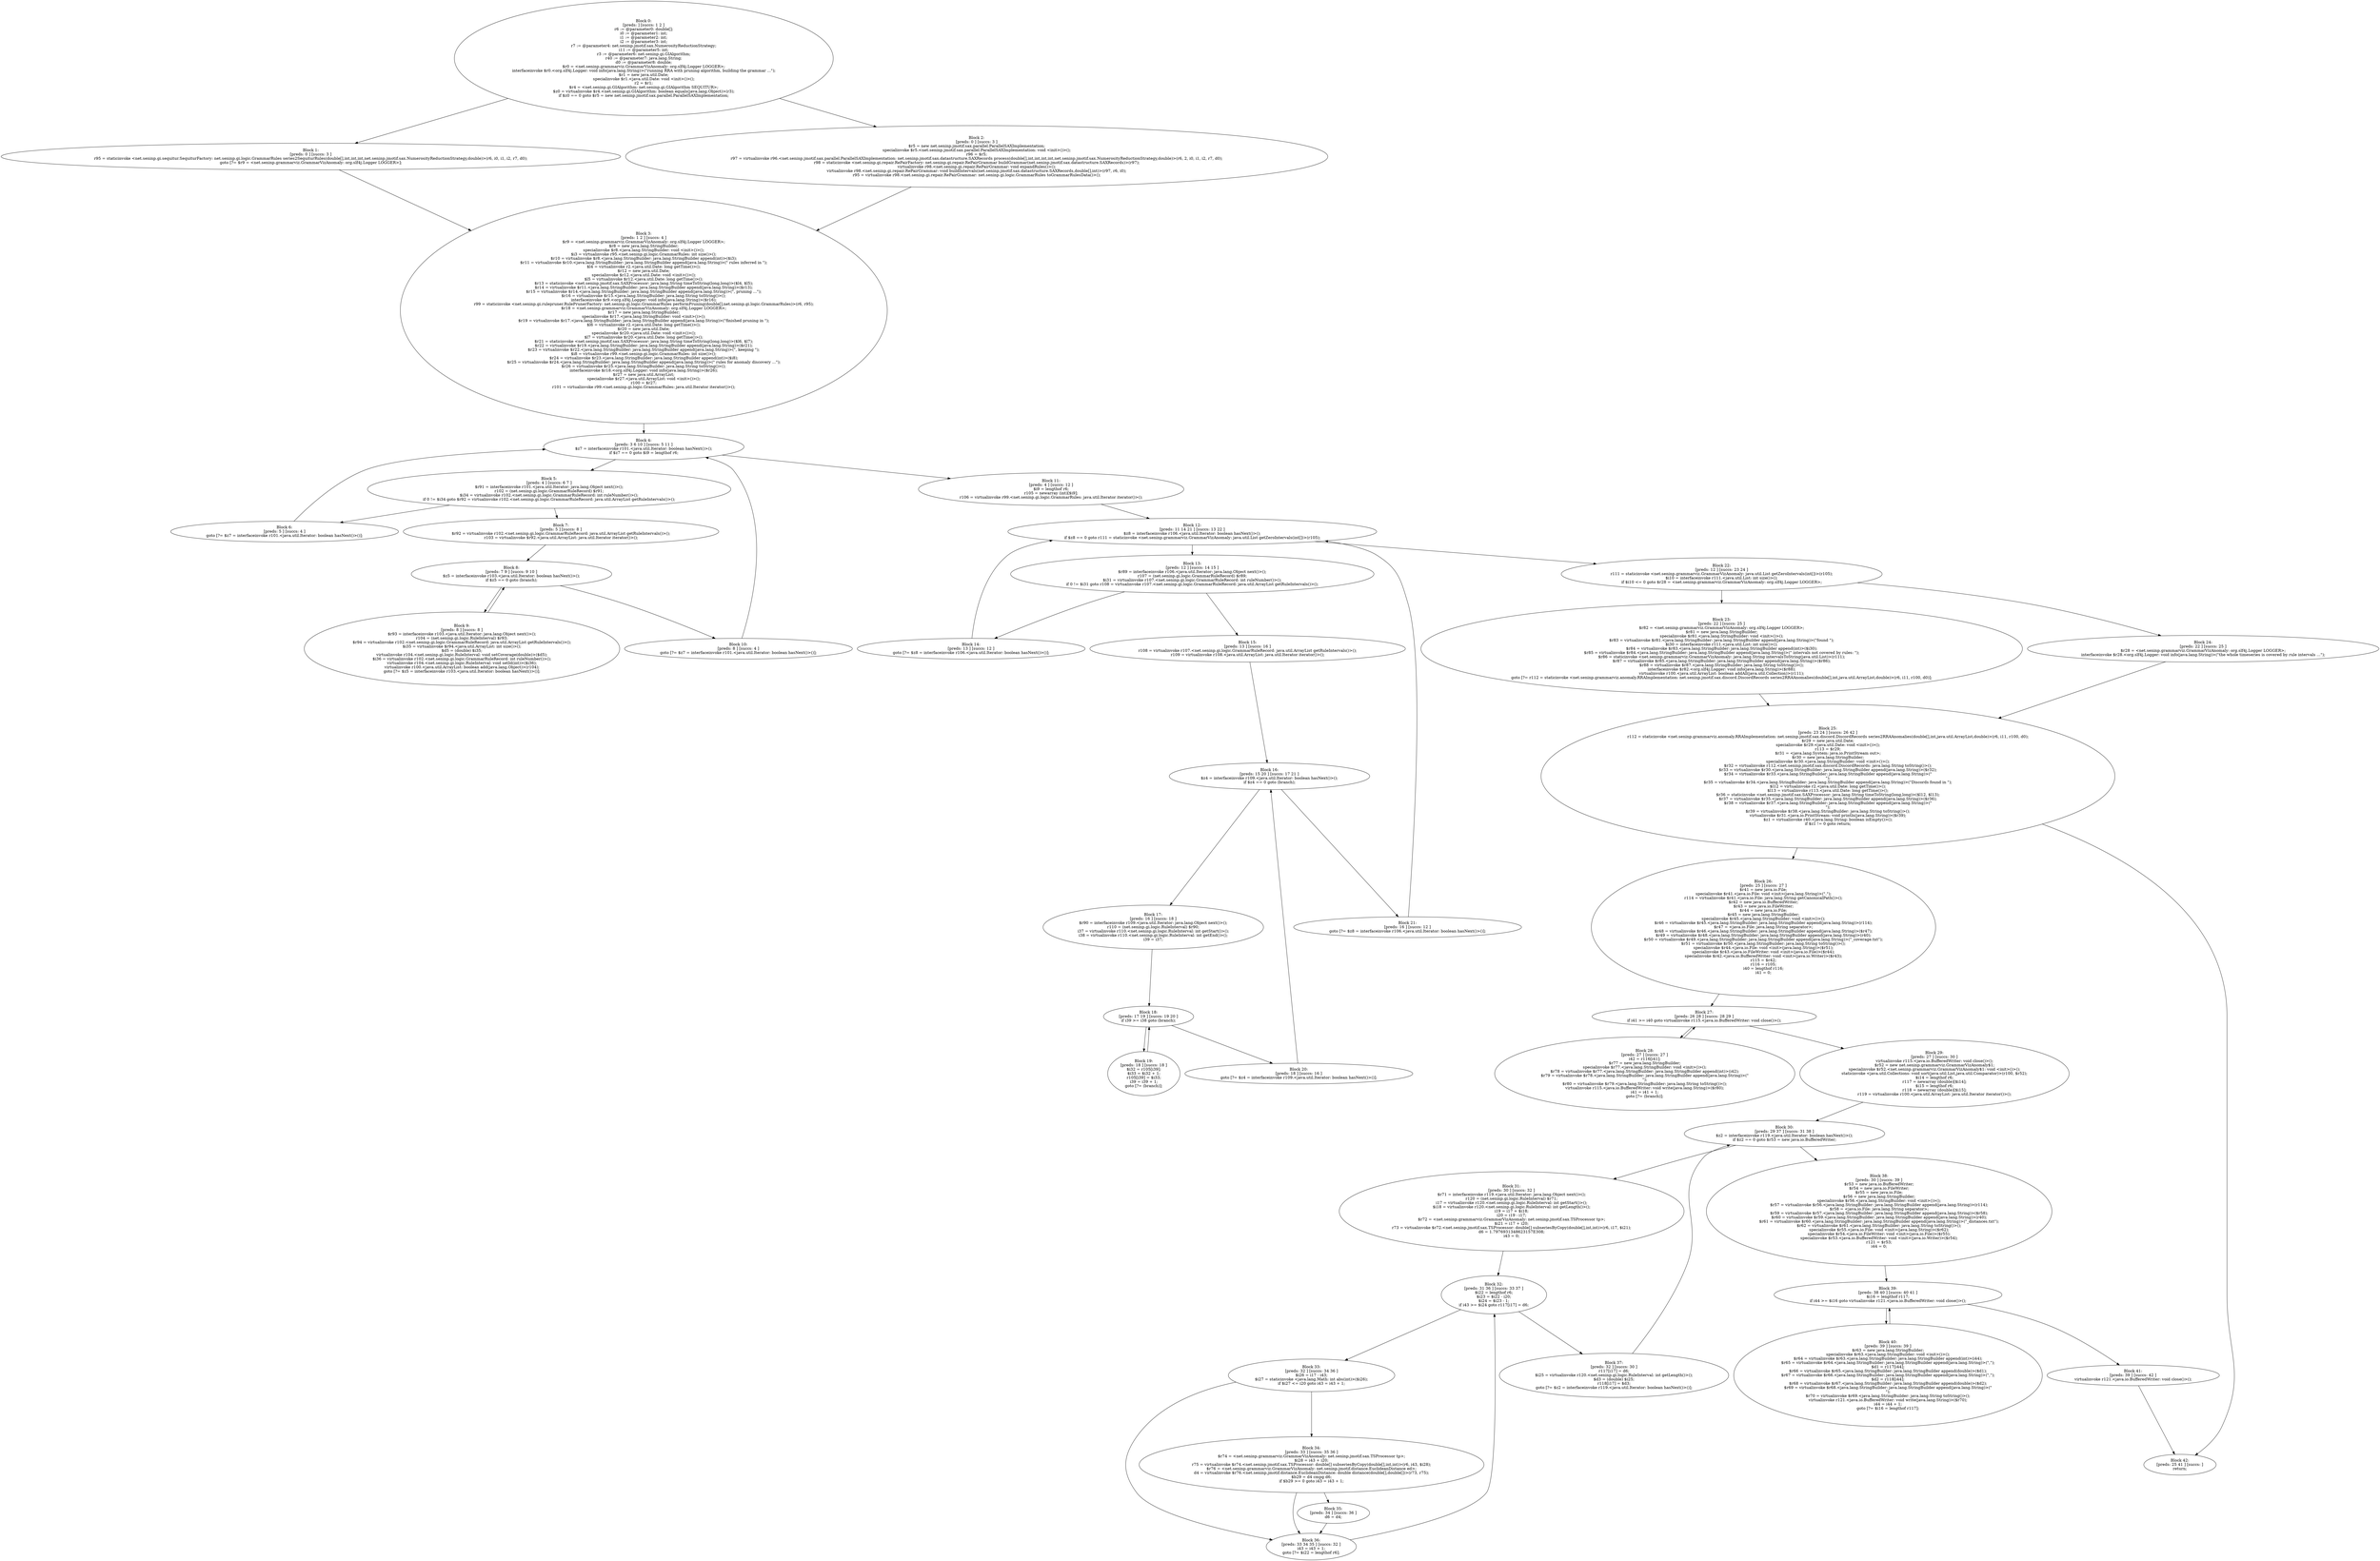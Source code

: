 digraph "unitGraph" {
    "Block 0:
[preds: ] [succs: 1 2 ]
r6 := @parameter0: double[];
i0 := @parameter1: int;
i1 := @parameter2: int;
i2 := @parameter3: int;
r7 := @parameter4: net.seninp.jmotif.sax.NumerosityReductionStrategy;
i11 := @parameter5: int;
r3 := @parameter6: net.seninp.gi.GIAlgorithm;
r40 := @parameter7: java.lang.String;
d0 := @parameter8: double;
$r0 = <net.seninp.grammarviz.GrammarVizAnomaly: org.slf4j.Logger LOGGER>;
interfaceinvoke $r0.<org.slf4j.Logger: void info(java.lang.String)>(\"running RRA with pruning algorithm, building the grammar ...\");
$r1 = new java.util.Date;
specialinvoke $r1.<java.util.Date: void <init>()>();
r2 = $r1;
$r4 = <net.seninp.gi.GIAlgorithm: net.seninp.gi.GIAlgorithm SEQUITUR>;
$z0 = virtualinvoke $r4.<net.seninp.gi.GIAlgorithm: boolean equals(java.lang.Object)>(r3);
if $z0 == 0 goto $r5 = new net.seninp.jmotif.sax.parallel.ParallelSAXImplementation;
"
    "Block 1:
[preds: 0 ] [succs: 3 ]
r95 = staticinvoke <net.seninp.gi.sequitur.SequiturFactory: net.seninp.gi.logic.GrammarRules series2SequiturRules(double[],int,int,int,net.seninp.jmotif.sax.NumerosityReductionStrategy,double)>(r6, i0, i1, i2, r7, d0);
goto [?= $r9 = <net.seninp.grammarviz.GrammarVizAnomaly: org.slf4j.Logger LOGGER>];
"
    "Block 2:
[preds: 0 ] [succs: 3 ]
$r5 = new net.seninp.jmotif.sax.parallel.ParallelSAXImplementation;
specialinvoke $r5.<net.seninp.jmotif.sax.parallel.ParallelSAXImplementation: void <init>()>();
r96 = $r5;
r97 = virtualinvoke r96.<net.seninp.jmotif.sax.parallel.ParallelSAXImplementation: net.seninp.jmotif.sax.datastructure.SAXRecords process(double[],int,int,int,int,net.seninp.jmotif.sax.NumerosityReductionStrategy,double)>(r6, 2, i0, i1, i2, r7, d0);
r98 = staticinvoke <net.seninp.gi.repair.RePairFactory: net.seninp.gi.repair.RePairGrammar buildGrammar(net.seninp.jmotif.sax.datastructure.SAXRecords)>(r97);
virtualinvoke r98.<net.seninp.gi.repair.RePairGrammar: void expandRules()>();
virtualinvoke r98.<net.seninp.gi.repair.RePairGrammar: void buildIntervals(net.seninp.jmotif.sax.datastructure.SAXRecords,double[],int)>(r97, r6, i0);
r95 = virtualinvoke r98.<net.seninp.gi.repair.RePairGrammar: net.seninp.gi.logic.GrammarRules toGrammarRulesData()>();
"
    "Block 3:
[preds: 1 2 ] [succs: 4 ]
$r9 = <net.seninp.grammarviz.GrammarVizAnomaly: org.slf4j.Logger LOGGER>;
$r8 = new java.lang.StringBuilder;
specialinvoke $r8.<java.lang.StringBuilder: void <init>()>();
$i3 = virtualinvoke r95.<net.seninp.gi.logic.GrammarRules: int size()>();
$r10 = virtualinvoke $r8.<java.lang.StringBuilder: java.lang.StringBuilder append(int)>($i3);
$r11 = virtualinvoke $r10.<java.lang.StringBuilder: java.lang.StringBuilder append(java.lang.String)>(\" rules inferred in \");
$l4 = virtualinvoke r2.<java.util.Date: long getTime()>();
$r12 = new java.util.Date;
specialinvoke $r12.<java.util.Date: void <init>()>();
$l5 = virtualinvoke $r12.<java.util.Date: long getTime()>();
$r13 = staticinvoke <net.seninp.jmotif.sax.SAXProcessor: java.lang.String timeToString(long,long)>($l4, $l5);
$r14 = virtualinvoke $r11.<java.lang.StringBuilder: java.lang.StringBuilder append(java.lang.String)>($r13);
$r15 = virtualinvoke $r14.<java.lang.StringBuilder: java.lang.StringBuilder append(java.lang.String)>(\", pruning ...\");
$r16 = virtualinvoke $r15.<java.lang.StringBuilder: java.lang.String toString()>();
interfaceinvoke $r9.<org.slf4j.Logger: void info(java.lang.String)>($r16);
r99 = staticinvoke <net.seninp.gi.rulepruner.RulePrunerFactory: net.seninp.gi.logic.GrammarRules performPruning(double[],net.seninp.gi.logic.GrammarRules)>(r6, r95);
$r18 = <net.seninp.grammarviz.GrammarVizAnomaly: org.slf4j.Logger LOGGER>;
$r17 = new java.lang.StringBuilder;
specialinvoke $r17.<java.lang.StringBuilder: void <init>()>();
$r19 = virtualinvoke $r17.<java.lang.StringBuilder: java.lang.StringBuilder append(java.lang.String)>(\"finished pruning in \");
$l6 = virtualinvoke r2.<java.util.Date: long getTime()>();
$r20 = new java.util.Date;
specialinvoke $r20.<java.util.Date: void <init>()>();
$l7 = virtualinvoke $r20.<java.util.Date: long getTime()>();
$r21 = staticinvoke <net.seninp.jmotif.sax.SAXProcessor: java.lang.String timeToString(long,long)>($l6, $l7);
$r22 = virtualinvoke $r19.<java.lang.StringBuilder: java.lang.StringBuilder append(java.lang.String)>($r21);
$r23 = virtualinvoke $r22.<java.lang.StringBuilder: java.lang.StringBuilder append(java.lang.String)>(\", keeping \");
$i8 = virtualinvoke r99.<net.seninp.gi.logic.GrammarRules: int size()>();
$r24 = virtualinvoke $r23.<java.lang.StringBuilder: java.lang.StringBuilder append(int)>($i8);
$r25 = virtualinvoke $r24.<java.lang.StringBuilder: java.lang.StringBuilder append(java.lang.String)>(\" rules for anomaly discovery ...\");
$r26 = virtualinvoke $r25.<java.lang.StringBuilder: java.lang.String toString()>();
interfaceinvoke $r18.<org.slf4j.Logger: void info(java.lang.String)>($r26);
$r27 = new java.util.ArrayList;
specialinvoke $r27.<java.util.ArrayList: void <init>()>();
r100 = $r27;
r101 = virtualinvoke r99.<net.seninp.gi.logic.GrammarRules: java.util.Iterator iterator()>();
"
    "Block 4:
[preds: 3 6 10 ] [succs: 5 11 ]
$z7 = interfaceinvoke r101.<java.util.Iterator: boolean hasNext()>();
if $z7 == 0 goto $i9 = lengthof r6;
"
    "Block 5:
[preds: 4 ] [succs: 6 7 ]
$r91 = interfaceinvoke r101.<java.util.Iterator: java.lang.Object next()>();
r102 = (net.seninp.gi.logic.GrammarRuleRecord) $r91;
$i34 = virtualinvoke r102.<net.seninp.gi.logic.GrammarRuleRecord: int ruleNumber()>();
if 0 != $i34 goto $r92 = virtualinvoke r102.<net.seninp.gi.logic.GrammarRuleRecord: java.util.ArrayList getRuleIntervals()>();
"
    "Block 6:
[preds: 5 ] [succs: 4 ]
goto [?= $z7 = interfaceinvoke r101.<java.util.Iterator: boolean hasNext()>()];
"
    "Block 7:
[preds: 5 ] [succs: 8 ]
$r92 = virtualinvoke r102.<net.seninp.gi.logic.GrammarRuleRecord: java.util.ArrayList getRuleIntervals()>();
r103 = virtualinvoke $r92.<java.util.ArrayList: java.util.Iterator iterator()>();
"
    "Block 8:
[preds: 7 9 ] [succs: 9 10 ]
$z5 = interfaceinvoke r103.<java.util.Iterator: boolean hasNext()>();
if $z5 == 0 goto (branch);
"
    "Block 9:
[preds: 8 ] [succs: 8 ]
$r93 = interfaceinvoke r103.<java.util.Iterator: java.lang.Object next()>();
r104 = (net.seninp.gi.logic.RuleInterval) $r93;
$r94 = virtualinvoke r102.<net.seninp.gi.logic.GrammarRuleRecord: java.util.ArrayList getRuleIntervals()>();
$i35 = virtualinvoke $r94.<java.util.ArrayList: int size()>();
$d5 = (double) $i35;
virtualinvoke r104.<net.seninp.gi.logic.RuleInterval: void setCoverage(double)>($d5);
$i36 = virtualinvoke r102.<net.seninp.gi.logic.GrammarRuleRecord: int ruleNumber()>();
virtualinvoke r104.<net.seninp.gi.logic.RuleInterval: void setId(int)>($i36);
virtualinvoke r100.<java.util.ArrayList: boolean add(java.lang.Object)>(r104);
goto [?= $z5 = interfaceinvoke r103.<java.util.Iterator: boolean hasNext()>()];
"
    "Block 10:
[preds: 8 ] [succs: 4 ]
goto [?= $z7 = interfaceinvoke r101.<java.util.Iterator: boolean hasNext()>()];
"
    "Block 11:
[preds: 4 ] [succs: 12 ]
$i9 = lengthof r6;
r105 = newarray (int)[$i9];
r106 = virtualinvoke r99.<net.seninp.gi.logic.GrammarRules: java.util.Iterator iterator()>();
"
    "Block 12:
[preds: 11 14 21 ] [succs: 13 22 ]
$z8 = interfaceinvoke r106.<java.util.Iterator: boolean hasNext()>();
if $z8 == 0 goto r111 = staticinvoke <net.seninp.grammarviz.GrammarVizAnomaly: java.util.List getZeroIntervals(int[])>(r105);
"
    "Block 13:
[preds: 12 ] [succs: 14 15 ]
$r89 = interfaceinvoke r106.<java.util.Iterator: java.lang.Object next()>();
r107 = (net.seninp.gi.logic.GrammarRuleRecord) $r89;
$i31 = virtualinvoke r107.<net.seninp.gi.logic.GrammarRuleRecord: int ruleNumber()>();
if 0 != $i31 goto r108 = virtualinvoke r107.<net.seninp.gi.logic.GrammarRuleRecord: java.util.ArrayList getRuleIntervals()>();
"
    "Block 14:
[preds: 13 ] [succs: 12 ]
goto [?= $z8 = interfaceinvoke r106.<java.util.Iterator: boolean hasNext()>()];
"
    "Block 15:
[preds: 13 ] [succs: 16 ]
r108 = virtualinvoke r107.<net.seninp.gi.logic.GrammarRuleRecord: java.util.ArrayList getRuleIntervals()>();
r109 = virtualinvoke r108.<java.util.ArrayList: java.util.Iterator iterator()>();
"
    "Block 16:
[preds: 15 20 ] [succs: 17 21 ]
$z4 = interfaceinvoke r109.<java.util.Iterator: boolean hasNext()>();
if $z4 == 0 goto (branch);
"
    "Block 17:
[preds: 16 ] [succs: 18 ]
$r90 = interfaceinvoke r109.<java.util.Iterator: java.lang.Object next()>();
r110 = (net.seninp.gi.logic.RuleInterval) $r90;
i37 = virtualinvoke r110.<net.seninp.gi.logic.RuleInterval: int getStart()>();
i38 = virtualinvoke r110.<net.seninp.gi.logic.RuleInterval: int getEnd()>();
i39 = i37;
"
    "Block 18:
[preds: 17 19 ] [succs: 19 20 ]
if i39 >= i38 goto (branch);
"
    "Block 19:
[preds: 18 ] [succs: 18 ]
$i32 = r105[i39];
$i33 = $i32 + 1;
r105[i39] = $i33;
i39 = i39 + 1;
goto [?= (branch)];
"
    "Block 20:
[preds: 18 ] [succs: 16 ]
goto [?= $z4 = interfaceinvoke r109.<java.util.Iterator: boolean hasNext()>()];
"
    "Block 21:
[preds: 16 ] [succs: 12 ]
goto [?= $z8 = interfaceinvoke r106.<java.util.Iterator: boolean hasNext()>()];
"
    "Block 22:
[preds: 12 ] [succs: 23 24 ]
r111 = staticinvoke <net.seninp.grammarviz.GrammarVizAnomaly: java.util.List getZeroIntervals(int[])>(r105);
$i10 = interfaceinvoke r111.<java.util.List: int size()>();
if $i10 <= 0 goto $r28 = <net.seninp.grammarviz.GrammarVizAnomaly: org.slf4j.Logger LOGGER>;
"
    "Block 23:
[preds: 22 ] [succs: 25 ]
$r82 = <net.seninp.grammarviz.GrammarVizAnomaly: org.slf4j.Logger LOGGER>;
$r81 = new java.lang.StringBuilder;
specialinvoke $r81.<java.lang.StringBuilder: void <init>()>();
$r83 = virtualinvoke $r81.<java.lang.StringBuilder: java.lang.StringBuilder append(java.lang.String)>(\"found \");
$i30 = interfaceinvoke r111.<java.util.List: int size()>();
$r84 = virtualinvoke $r83.<java.lang.StringBuilder: java.lang.StringBuilder append(int)>($i30);
$r85 = virtualinvoke $r84.<java.lang.StringBuilder: java.lang.StringBuilder append(java.lang.String)>(\" intervals not covered by rules: \");
$r86 = staticinvoke <net.seninp.grammarviz.GrammarVizAnomaly: java.lang.String intervalsToString(java.util.List)>(r111);
$r87 = virtualinvoke $r85.<java.lang.StringBuilder: java.lang.StringBuilder append(java.lang.String)>($r86);
$r88 = virtualinvoke $r87.<java.lang.StringBuilder: java.lang.String toString()>();
interfaceinvoke $r82.<org.slf4j.Logger: void info(java.lang.String)>($r88);
virtualinvoke r100.<java.util.ArrayList: boolean addAll(java.util.Collection)>(r111);
goto [?= r112 = staticinvoke <net.seninp.grammarviz.anomaly.RRAImplementation: net.seninp.jmotif.sax.discord.DiscordRecords series2RRAAnomalies(double[],int,java.util.ArrayList,double)>(r6, i11, r100, d0)];
"
    "Block 24:
[preds: 22 ] [succs: 25 ]
$r28 = <net.seninp.grammarviz.GrammarVizAnomaly: org.slf4j.Logger LOGGER>;
interfaceinvoke $r28.<org.slf4j.Logger: void info(java.lang.String)>(\"the whole timeseries is covered by rule intervals ...\");
"
    "Block 25:
[preds: 23 24 ] [succs: 26 42 ]
r112 = staticinvoke <net.seninp.grammarviz.anomaly.RRAImplementation: net.seninp.jmotif.sax.discord.DiscordRecords series2RRAAnomalies(double[],int,java.util.ArrayList,double)>(r6, i11, r100, d0);
$r29 = new java.util.Date;
specialinvoke $r29.<java.util.Date: void <init>()>();
r113 = $r29;
$r31 = <java.lang.System: java.io.PrintStream out>;
$r30 = new java.lang.StringBuilder;
specialinvoke $r30.<java.lang.StringBuilder: void <init>()>();
$r32 = virtualinvoke r112.<net.seninp.jmotif.sax.discord.DiscordRecords: java.lang.String toString()>();
$r33 = virtualinvoke $r30.<java.lang.StringBuilder: java.lang.StringBuilder append(java.lang.String)>($r32);
$r34 = virtualinvoke $r33.<java.lang.StringBuilder: java.lang.StringBuilder append(java.lang.String)>(\"\n\");
$r35 = virtualinvoke $r34.<java.lang.StringBuilder: java.lang.StringBuilder append(java.lang.String)>(\"Discords found in \");
$l12 = virtualinvoke r2.<java.util.Date: long getTime()>();
$l13 = virtualinvoke r113.<java.util.Date: long getTime()>();
$r36 = staticinvoke <net.seninp.jmotif.sax.SAXProcessor: java.lang.String timeToString(long,long)>($l12, $l13);
$r37 = virtualinvoke $r35.<java.lang.StringBuilder: java.lang.StringBuilder append(java.lang.String)>($r36);
$r38 = virtualinvoke $r37.<java.lang.StringBuilder: java.lang.StringBuilder append(java.lang.String)>(\"\n\");
$r39 = virtualinvoke $r38.<java.lang.StringBuilder: java.lang.String toString()>();
virtualinvoke $r31.<java.io.PrintStream: void println(java.lang.String)>($r39);
$z1 = virtualinvoke r40.<java.lang.String: boolean isEmpty()>();
if $z1 != 0 goto return;
"
    "Block 26:
[preds: 25 ] [succs: 27 ]
$r41 = new java.io.File;
specialinvoke $r41.<java.io.File: void <init>(java.lang.String)>(\".\");
r114 = virtualinvoke $r41.<java.io.File: java.lang.String getCanonicalPath()>();
$r42 = new java.io.BufferedWriter;
$r43 = new java.io.FileWriter;
$r44 = new java.io.File;
$r45 = new java.lang.StringBuilder;
specialinvoke $r45.<java.lang.StringBuilder: void <init>()>();
$r46 = virtualinvoke $r45.<java.lang.StringBuilder: java.lang.StringBuilder append(java.lang.String)>(r114);
$r47 = <java.io.File: java.lang.String separator>;
$r48 = virtualinvoke $r46.<java.lang.StringBuilder: java.lang.StringBuilder append(java.lang.String)>($r47);
$r49 = virtualinvoke $r48.<java.lang.StringBuilder: java.lang.StringBuilder append(java.lang.String)>(r40);
$r50 = virtualinvoke $r49.<java.lang.StringBuilder: java.lang.StringBuilder append(java.lang.String)>(\"_coverage.txt\");
$r51 = virtualinvoke $r50.<java.lang.StringBuilder: java.lang.String toString()>();
specialinvoke $r44.<java.io.File: void <init>(java.lang.String)>($r51);
specialinvoke $r43.<java.io.FileWriter: void <init>(java.io.File)>($r44);
specialinvoke $r42.<java.io.BufferedWriter: void <init>(java.io.Writer)>($r43);
r115 = $r42;
r116 = r105;
i40 = lengthof r116;
i41 = 0;
"
    "Block 27:
[preds: 26 28 ] [succs: 28 29 ]
if i41 >= i40 goto virtualinvoke r115.<java.io.BufferedWriter: void close()>();
"
    "Block 28:
[preds: 27 ] [succs: 27 ]
i42 = r116[i41];
$r77 = new java.lang.StringBuilder;
specialinvoke $r77.<java.lang.StringBuilder: void <init>()>();
$r78 = virtualinvoke $r77.<java.lang.StringBuilder: java.lang.StringBuilder append(int)>(i42);
$r79 = virtualinvoke $r78.<java.lang.StringBuilder: java.lang.StringBuilder append(java.lang.String)>(\"\n\");
$r80 = virtualinvoke $r79.<java.lang.StringBuilder: java.lang.String toString()>();
virtualinvoke r115.<java.io.BufferedWriter: void write(java.lang.String)>($r80);
i41 = i41 + 1;
goto [?= (branch)];
"
    "Block 29:
[preds: 27 ] [succs: 30 ]
virtualinvoke r115.<java.io.BufferedWriter: void close()>();
$r52 = new net.seninp.grammarviz.GrammarVizAnomaly$1;
specialinvoke $r52.<net.seninp.grammarviz.GrammarVizAnomaly$1: void <init>()>();
staticinvoke <java.util.Collections: void sort(java.util.List,java.util.Comparator)>(r100, $r52);
$i14 = lengthof r6;
r117 = newarray (double)[$i14];
$i15 = lengthof r6;
r118 = newarray (double)[$i15];
r119 = virtualinvoke r100.<java.util.ArrayList: java.util.Iterator iterator()>();
"
    "Block 30:
[preds: 29 37 ] [succs: 31 38 ]
$z2 = interfaceinvoke r119.<java.util.Iterator: boolean hasNext()>();
if $z2 == 0 goto $r53 = new java.io.BufferedWriter;
"
    "Block 31:
[preds: 30 ] [succs: 32 ]
$r71 = interfaceinvoke r119.<java.util.Iterator: java.lang.Object next()>();
r120 = (net.seninp.gi.logic.RuleInterval) $r71;
i17 = virtualinvoke r120.<net.seninp.gi.logic.RuleInterval: int getStart()>();
$i18 = virtualinvoke r120.<net.seninp.gi.logic.RuleInterval: int getLength()>();
i19 = i17 + $i18;
i20 = i19 - i17;
$r72 = <net.seninp.grammarviz.GrammarVizAnomaly: net.seninp.jmotif.sax.TSProcessor tp>;
$i21 = i17 + i20;
r73 = virtualinvoke $r72.<net.seninp.jmotif.sax.TSProcessor: double[] subseriesByCopy(double[],int,int)>(r6, i17, $i21);
d6 = 1.7976931348623157E308;
i43 = 0;
"
    "Block 32:
[preds: 31 36 ] [succs: 33 37 ]
$i22 = lengthof r6;
$i23 = $i22 - i20;
$i24 = $i23 - 1;
if i43 >= $i24 goto r117[i17] = d6;
"
    "Block 33:
[preds: 32 ] [succs: 34 36 ]
$i26 = i17 - i43;
$i27 = staticinvoke <java.lang.Math: int abs(int)>($i26);
if $i27 <= i20 goto i43 = i43 + 1;
"
    "Block 34:
[preds: 33 ] [succs: 35 36 ]
$r74 = <net.seninp.grammarviz.GrammarVizAnomaly: net.seninp.jmotif.sax.TSProcessor tp>;
$i28 = i43 + i20;
r75 = virtualinvoke $r74.<net.seninp.jmotif.sax.TSProcessor: double[] subseriesByCopy(double[],int,int)>(r6, i43, $i28);
$r76 = <net.seninp.grammarviz.GrammarVizAnomaly: net.seninp.jmotif.distance.EuclideanDistance ed>;
d4 = virtualinvoke $r76.<net.seninp.jmotif.distance.EuclideanDistance: double distance(double[],double[])>(r73, r75);
$b29 = d4 cmpg d6;
if $b29 >= 0 goto i43 = i43 + 1;
"
    "Block 35:
[preds: 34 ] [succs: 36 ]
d6 = d4;
"
    "Block 36:
[preds: 33 34 35 ] [succs: 32 ]
i43 = i43 + 1;
goto [?= $i22 = lengthof r6];
"
    "Block 37:
[preds: 32 ] [succs: 30 ]
r117[i17] = d6;
$i25 = virtualinvoke r120.<net.seninp.gi.logic.RuleInterval: int getLength()>();
$d3 = (double) $i25;
r118[i17] = $d3;
goto [?= $z2 = interfaceinvoke r119.<java.util.Iterator: boolean hasNext()>()];
"
    "Block 38:
[preds: 30 ] [succs: 39 ]
$r53 = new java.io.BufferedWriter;
$r54 = new java.io.FileWriter;
$r55 = new java.io.File;
$r56 = new java.lang.StringBuilder;
specialinvoke $r56.<java.lang.StringBuilder: void <init>()>();
$r57 = virtualinvoke $r56.<java.lang.StringBuilder: java.lang.StringBuilder append(java.lang.String)>(r114);
$r58 = <java.io.File: java.lang.String separator>;
$r59 = virtualinvoke $r57.<java.lang.StringBuilder: java.lang.StringBuilder append(java.lang.String)>($r58);
$r60 = virtualinvoke $r59.<java.lang.StringBuilder: java.lang.StringBuilder append(java.lang.String)>(r40);
$r61 = virtualinvoke $r60.<java.lang.StringBuilder: java.lang.StringBuilder append(java.lang.String)>(\"_distances.txt\");
$r62 = virtualinvoke $r61.<java.lang.StringBuilder: java.lang.String toString()>();
specialinvoke $r55.<java.io.File: void <init>(java.lang.String)>($r62);
specialinvoke $r54.<java.io.FileWriter: void <init>(java.io.File)>($r55);
specialinvoke $r53.<java.io.BufferedWriter: void <init>(java.io.Writer)>($r54);
r121 = $r53;
i44 = 0;
"
    "Block 39:
[preds: 38 40 ] [succs: 40 41 ]
$i16 = lengthof r117;
if i44 >= $i16 goto virtualinvoke r121.<java.io.BufferedWriter: void close()>();
"
    "Block 40:
[preds: 39 ] [succs: 39 ]
$r63 = new java.lang.StringBuilder;
specialinvoke $r63.<java.lang.StringBuilder: void <init>()>();
$r64 = virtualinvoke $r63.<java.lang.StringBuilder: java.lang.StringBuilder append(int)>(i44);
$r65 = virtualinvoke $r64.<java.lang.StringBuilder: java.lang.StringBuilder append(java.lang.String)>(\",\");
$d1 = r117[i44];
$r66 = virtualinvoke $r65.<java.lang.StringBuilder: java.lang.StringBuilder append(double)>($d1);
$r67 = virtualinvoke $r66.<java.lang.StringBuilder: java.lang.StringBuilder append(java.lang.String)>(\",\");
$d2 = r118[i44];
$r68 = virtualinvoke $r67.<java.lang.StringBuilder: java.lang.StringBuilder append(double)>($d2);
$r69 = virtualinvoke $r68.<java.lang.StringBuilder: java.lang.StringBuilder append(java.lang.String)>(\"\n\");
$r70 = virtualinvoke $r69.<java.lang.StringBuilder: java.lang.String toString()>();
virtualinvoke r121.<java.io.BufferedWriter: void write(java.lang.String)>($r70);
i44 = i44 + 1;
goto [?= $i16 = lengthof r117];
"
    "Block 41:
[preds: 39 ] [succs: 42 ]
virtualinvoke r121.<java.io.BufferedWriter: void close()>();
"
    "Block 42:
[preds: 25 41 ] [succs: ]
return;
"
    "Block 0:
[preds: ] [succs: 1 2 ]
r6 := @parameter0: double[];
i0 := @parameter1: int;
i1 := @parameter2: int;
i2 := @parameter3: int;
r7 := @parameter4: net.seninp.jmotif.sax.NumerosityReductionStrategy;
i11 := @parameter5: int;
r3 := @parameter6: net.seninp.gi.GIAlgorithm;
r40 := @parameter7: java.lang.String;
d0 := @parameter8: double;
$r0 = <net.seninp.grammarviz.GrammarVizAnomaly: org.slf4j.Logger LOGGER>;
interfaceinvoke $r0.<org.slf4j.Logger: void info(java.lang.String)>(\"running RRA with pruning algorithm, building the grammar ...\");
$r1 = new java.util.Date;
specialinvoke $r1.<java.util.Date: void <init>()>();
r2 = $r1;
$r4 = <net.seninp.gi.GIAlgorithm: net.seninp.gi.GIAlgorithm SEQUITUR>;
$z0 = virtualinvoke $r4.<net.seninp.gi.GIAlgorithm: boolean equals(java.lang.Object)>(r3);
if $z0 == 0 goto $r5 = new net.seninp.jmotif.sax.parallel.ParallelSAXImplementation;
"->"Block 1:
[preds: 0 ] [succs: 3 ]
r95 = staticinvoke <net.seninp.gi.sequitur.SequiturFactory: net.seninp.gi.logic.GrammarRules series2SequiturRules(double[],int,int,int,net.seninp.jmotif.sax.NumerosityReductionStrategy,double)>(r6, i0, i1, i2, r7, d0);
goto [?= $r9 = <net.seninp.grammarviz.GrammarVizAnomaly: org.slf4j.Logger LOGGER>];
";
    "Block 0:
[preds: ] [succs: 1 2 ]
r6 := @parameter0: double[];
i0 := @parameter1: int;
i1 := @parameter2: int;
i2 := @parameter3: int;
r7 := @parameter4: net.seninp.jmotif.sax.NumerosityReductionStrategy;
i11 := @parameter5: int;
r3 := @parameter6: net.seninp.gi.GIAlgorithm;
r40 := @parameter7: java.lang.String;
d0 := @parameter8: double;
$r0 = <net.seninp.grammarviz.GrammarVizAnomaly: org.slf4j.Logger LOGGER>;
interfaceinvoke $r0.<org.slf4j.Logger: void info(java.lang.String)>(\"running RRA with pruning algorithm, building the grammar ...\");
$r1 = new java.util.Date;
specialinvoke $r1.<java.util.Date: void <init>()>();
r2 = $r1;
$r4 = <net.seninp.gi.GIAlgorithm: net.seninp.gi.GIAlgorithm SEQUITUR>;
$z0 = virtualinvoke $r4.<net.seninp.gi.GIAlgorithm: boolean equals(java.lang.Object)>(r3);
if $z0 == 0 goto $r5 = new net.seninp.jmotif.sax.parallel.ParallelSAXImplementation;
"->"Block 2:
[preds: 0 ] [succs: 3 ]
$r5 = new net.seninp.jmotif.sax.parallel.ParallelSAXImplementation;
specialinvoke $r5.<net.seninp.jmotif.sax.parallel.ParallelSAXImplementation: void <init>()>();
r96 = $r5;
r97 = virtualinvoke r96.<net.seninp.jmotif.sax.parallel.ParallelSAXImplementation: net.seninp.jmotif.sax.datastructure.SAXRecords process(double[],int,int,int,int,net.seninp.jmotif.sax.NumerosityReductionStrategy,double)>(r6, 2, i0, i1, i2, r7, d0);
r98 = staticinvoke <net.seninp.gi.repair.RePairFactory: net.seninp.gi.repair.RePairGrammar buildGrammar(net.seninp.jmotif.sax.datastructure.SAXRecords)>(r97);
virtualinvoke r98.<net.seninp.gi.repair.RePairGrammar: void expandRules()>();
virtualinvoke r98.<net.seninp.gi.repair.RePairGrammar: void buildIntervals(net.seninp.jmotif.sax.datastructure.SAXRecords,double[],int)>(r97, r6, i0);
r95 = virtualinvoke r98.<net.seninp.gi.repair.RePairGrammar: net.seninp.gi.logic.GrammarRules toGrammarRulesData()>();
";
    "Block 1:
[preds: 0 ] [succs: 3 ]
r95 = staticinvoke <net.seninp.gi.sequitur.SequiturFactory: net.seninp.gi.logic.GrammarRules series2SequiturRules(double[],int,int,int,net.seninp.jmotif.sax.NumerosityReductionStrategy,double)>(r6, i0, i1, i2, r7, d0);
goto [?= $r9 = <net.seninp.grammarviz.GrammarVizAnomaly: org.slf4j.Logger LOGGER>];
"->"Block 3:
[preds: 1 2 ] [succs: 4 ]
$r9 = <net.seninp.grammarviz.GrammarVizAnomaly: org.slf4j.Logger LOGGER>;
$r8 = new java.lang.StringBuilder;
specialinvoke $r8.<java.lang.StringBuilder: void <init>()>();
$i3 = virtualinvoke r95.<net.seninp.gi.logic.GrammarRules: int size()>();
$r10 = virtualinvoke $r8.<java.lang.StringBuilder: java.lang.StringBuilder append(int)>($i3);
$r11 = virtualinvoke $r10.<java.lang.StringBuilder: java.lang.StringBuilder append(java.lang.String)>(\" rules inferred in \");
$l4 = virtualinvoke r2.<java.util.Date: long getTime()>();
$r12 = new java.util.Date;
specialinvoke $r12.<java.util.Date: void <init>()>();
$l5 = virtualinvoke $r12.<java.util.Date: long getTime()>();
$r13 = staticinvoke <net.seninp.jmotif.sax.SAXProcessor: java.lang.String timeToString(long,long)>($l4, $l5);
$r14 = virtualinvoke $r11.<java.lang.StringBuilder: java.lang.StringBuilder append(java.lang.String)>($r13);
$r15 = virtualinvoke $r14.<java.lang.StringBuilder: java.lang.StringBuilder append(java.lang.String)>(\", pruning ...\");
$r16 = virtualinvoke $r15.<java.lang.StringBuilder: java.lang.String toString()>();
interfaceinvoke $r9.<org.slf4j.Logger: void info(java.lang.String)>($r16);
r99 = staticinvoke <net.seninp.gi.rulepruner.RulePrunerFactory: net.seninp.gi.logic.GrammarRules performPruning(double[],net.seninp.gi.logic.GrammarRules)>(r6, r95);
$r18 = <net.seninp.grammarviz.GrammarVizAnomaly: org.slf4j.Logger LOGGER>;
$r17 = new java.lang.StringBuilder;
specialinvoke $r17.<java.lang.StringBuilder: void <init>()>();
$r19 = virtualinvoke $r17.<java.lang.StringBuilder: java.lang.StringBuilder append(java.lang.String)>(\"finished pruning in \");
$l6 = virtualinvoke r2.<java.util.Date: long getTime()>();
$r20 = new java.util.Date;
specialinvoke $r20.<java.util.Date: void <init>()>();
$l7 = virtualinvoke $r20.<java.util.Date: long getTime()>();
$r21 = staticinvoke <net.seninp.jmotif.sax.SAXProcessor: java.lang.String timeToString(long,long)>($l6, $l7);
$r22 = virtualinvoke $r19.<java.lang.StringBuilder: java.lang.StringBuilder append(java.lang.String)>($r21);
$r23 = virtualinvoke $r22.<java.lang.StringBuilder: java.lang.StringBuilder append(java.lang.String)>(\", keeping \");
$i8 = virtualinvoke r99.<net.seninp.gi.logic.GrammarRules: int size()>();
$r24 = virtualinvoke $r23.<java.lang.StringBuilder: java.lang.StringBuilder append(int)>($i8);
$r25 = virtualinvoke $r24.<java.lang.StringBuilder: java.lang.StringBuilder append(java.lang.String)>(\" rules for anomaly discovery ...\");
$r26 = virtualinvoke $r25.<java.lang.StringBuilder: java.lang.String toString()>();
interfaceinvoke $r18.<org.slf4j.Logger: void info(java.lang.String)>($r26);
$r27 = new java.util.ArrayList;
specialinvoke $r27.<java.util.ArrayList: void <init>()>();
r100 = $r27;
r101 = virtualinvoke r99.<net.seninp.gi.logic.GrammarRules: java.util.Iterator iterator()>();
";
    "Block 2:
[preds: 0 ] [succs: 3 ]
$r5 = new net.seninp.jmotif.sax.parallel.ParallelSAXImplementation;
specialinvoke $r5.<net.seninp.jmotif.sax.parallel.ParallelSAXImplementation: void <init>()>();
r96 = $r5;
r97 = virtualinvoke r96.<net.seninp.jmotif.sax.parallel.ParallelSAXImplementation: net.seninp.jmotif.sax.datastructure.SAXRecords process(double[],int,int,int,int,net.seninp.jmotif.sax.NumerosityReductionStrategy,double)>(r6, 2, i0, i1, i2, r7, d0);
r98 = staticinvoke <net.seninp.gi.repair.RePairFactory: net.seninp.gi.repair.RePairGrammar buildGrammar(net.seninp.jmotif.sax.datastructure.SAXRecords)>(r97);
virtualinvoke r98.<net.seninp.gi.repair.RePairGrammar: void expandRules()>();
virtualinvoke r98.<net.seninp.gi.repair.RePairGrammar: void buildIntervals(net.seninp.jmotif.sax.datastructure.SAXRecords,double[],int)>(r97, r6, i0);
r95 = virtualinvoke r98.<net.seninp.gi.repair.RePairGrammar: net.seninp.gi.logic.GrammarRules toGrammarRulesData()>();
"->"Block 3:
[preds: 1 2 ] [succs: 4 ]
$r9 = <net.seninp.grammarviz.GrammarVizAnomaly: org.slf4j.Logger LOGGER>;
$r8 = new java.lang.StringBuilder;
specialinvoke $r8.<java.lang.StringBuilder: void <init>()>();
$i3 = virtualinvoke r95.<net.seninp.gi.logic.GrammarRules: int size()>();
$r10 = virtualinvoke $r8.<java.lang.StringBuilder: java.lang.StringBuilder append(int)>($i3);
$r11 = virtualinvoke $r10.<java.lang.StringBuilder: java.lang.StringBuilder append(java.lang.String)>(\" rules inferred in \");
$l4 = virtualinvoke r2.<java.util.Date: long getTime()>();
$r12 = new java.util.Date;
specialinvoke $r12.<java.util.Date: void <init>()>();
$l5 = virtualinvoke $r12.<java.util.Date: long getTime()>();
$r13 = staticinvoke <net.seninp.jmotif.sax.SAXProcessor: java.lang.String timeToString(long,long)>($l4, $l5);
$r14 = virtualinvoke $r11.<java.lang.StringBuilder: java.lang.StringBuilder append(java.lang.String)>($r13);
$r15 = virtualinvoke $r14.<java.lang.StringBuilder: java.lang.StringBuilder append(java.lang.String)>(\", pruning ...\");
$r16 = virtualinvoke $r15.<java.lang.StringBuilder: java.lang.String toString()>();
interfaceinvoke $r9.<org.slf4j.Logger: void info(java.lang.String)>($r16);
r99 = staticinvoke <net.seninp.gi.rulepruner.RulePrunerFactory: net.seninp.gi.logic.GrammarRules performPruning(double[],net.seninp.gi.logic.GrammarRules)>(r6, r95);
$r18 = <net.seninp.grammarviz.GrammarVizAnomaly: org.slf4j.Logger LOGGER>;
$r17 = new java.lang.StringBuilder;
specialinvoke $r17.<java.lang.StringBuilder: void <init>()>();
$r19 = virtualinvoke $r17.<java.lang.StringBuilder: java.lang.StringBuilder append(java.lang.String)>(\"finished pruning in \");
$l6 = virtualinvoke r2.<java.util.Date: long getTime()>();
$r20 = new java.util.Date;
specialinvoke $r20.<java.util.Date: void <init>()>();
$l7 = virtualinvoke $r20.<java.util.Date: long getTime()>();
$r21 = staticinvoke <net.seninp.jmotif.sax.SAXProcessor: java.lang.String timeToString(long,long)>($l6, $l7);
$r22 = virtualinvoke $r19.<java.lang.StringBuilder: java.lang.StringBuilder append(java.lang.String)>($r21);
$r23 = virtualinvoke $r22.<java.lang.StringBuilder: java.lang.StringBuilder append(java.lang.String)>(\", keeping \");
$i8 = virtualinvoke r99.<net.seninp.gi.logic.GrammarRules: int size()>();
$r24 = virtualinvoke $r23.<java.lang.StringBuilder: java.lang.StringBuilder append(int)>($i8);
$r25 = virtualinvoke $r24.<java.lang.StringBuilder: java.lang.StringBuilder append(java.lang.String)>(\" rules for anomaly discovery ...\");
$r26 = virtualinvoke $r25.<java.lang.StringBuilder: java.lang.String toString()>();
interfaceinvoke $r18.<org.slf4j.Logger: void info(java.lang.String)>($r26);
$r27 = new java.util.ArrayList;
specialinvoke $r27.<java.util.ArrayList: void <init>()>();
r100 = $r27;
r101 = virtualinvoke r99.<net.seninp.gi.logic.GrammarRules: java.util.Iterator iterator()>();
";
    "Block 3:
[preds: 1 2 ] [succs: 4 ]
$r9 = <net.seninp.grammarviz.GrammarVizAnomaly: org.slf4j.Logger LOGGER>;
$r8 = new java.lang.StringBuilder;
specialinvoke $r8.<java.lang.StringBuilder: void <init>()>();
$i3 = virtualinvoke r95.<net.seninp.gi.logic.GrammarRules: int size()>();
$r10 = virtualinvoke $r8.<java.lang.StringBuilder: java.lang.StringBuilder append(int)>($i3);
$r11 = virtualinvoke $r10.<java.lang.StringBuilder: java.lang.StringBuilder append(java.lang.String)>(\" rules inferred in \");
$l4 = virtualinvoke r2.<java.util.Date: long getTime()>();
$r12 = new java.util.Date;
specialinvoke $r12.<java.util.Date: void <init>()>();
$l5 = virtualinvoke $r12.<java.util.Date: long getTime()>();
$r13 = staticinvoke <net.seninp.jmotif.sax.SAXProcessor: java.lang.String timeToString(long,long)>($l4, $l5);
$r14 = virtualinvoke $r11.<java.lang.StringBuilder: java.lang.StringBuilder append(java.lang.String)>($r13);
$r15 = virtualinvoke $r14.<java.lang.StringBuilder: java.lang.StringBuilder append(java.lang.String)>(\", pruning ...\");
$r16 = virtualinvoke $r15.<java.lang.StringBuilder: java.lang.String toString()>();
interfaceinvoke $r9.<org.slf4j.Logger: void info(java.lang.String)>($r16);
r99 = staticinvoke <net.seninp.gi.rulepruner.RulePrunerFactory: net.seninp.gi.logic.GrammarRules performPruning(double[],net.seninp.gi.logic.GrammarRules)>(r6, r95);
$r18 = <net.seninp.grammarviz.GrammarVizAnomaly: org.slf4j.Logger LOGGER>;
$r17 = new java.lang.StringBuilder;
specialinvoke $r17.<java.lang.StringBuilder: void <init>()>();
$r19 = virtualinvoke $r17.<java.lang.StringBuilder: java.lang.StringBuilder append(java.lang.String)>(\"finished pruning in \");
$l6 = virtualinvoke r2.<java.util.Date: long getTime()>();
$r20 = new java.util.Date;
specialinvoke $r20.<java.util.Date: void <init>()>();
$l7 = virtualinvoke $r20.<java.util.Date: long getTime()>();
$r21 = staticinvoke <net.seninp.jmotif.sax.SAXProcessor: java.lang.String timeToString(long,long)>($l6, $l7);
$r22 = virtualinvoke $r19.<java.lang.StringBuilder: java.lang.StringBuilder append(java.lang.String)>($r21);
$r23 = virtualinvoke $r22.<java.lang.StringBuilder: java.lang.StringBuilder append(java.lang.String)>(\", keeping \");
$i8 = virtualinvoke r99.<net.seninp.gi.logic.GrammarRules: int size()>();
$r24 = virtualinvoke $r23.<java.lang.StringBuilder: java.lang.StringBuilder append(int)>($i8);
$r25 = virtualinvoke $r24.<java.lang.StringBuilder: java.lang.StringBuilder append(java.lang.String)>(\" rules for anomaly discovery ...\");
$r26 = virtualinvoke $r25.<java.lang.StringBuilder: java.lang.String toString()>();
interfaceinvoke $r18.<org.slf4j.Logger: void info(java.lang.String)>($r26);
$r27 = new java.util.ArrayList;
specialinvoke $r27.<java.util.ArrayList: void <init>()>();
r100 = $r27;
r101 = virtualinvoke r99.<net.seninp.gi.logic.GrammarRules: java.util.Iterator iterator()>();
"->"Block 4:
[preds: 3 6 10 ] [succs: 5 11 ]
$z7 = interfaceinvoke r101.<java.util.Iterator: boolean hasNext()>();
if $z7 == 0 goto $i9 = lengthof r6;
";
    "Block 4:
[preds: 3 6 10 ] [succs: 5 11 ]
$z7 = interfaceinvoke r101.<java.util.Iterator: boolean hasNext()>();
if $z7 == 0 goto $i9 = lengthof r6;
"->"Block 5:
[preds: 4 ] [succs: 6 7 ]
$r91 = interfaceinvoke r101.<java.util.Iterator: java.lang.Object next()>();
r102 = (net.seninp.gi.logic.GrammarRuleRecord) $r91;
$i34 = virtualinvoke r102.<net.seninp.gi.logic.GrammarRuleRecord: int ruleNumber()>();
if 0 != $i34 goto $r92 = virtualinvoke r102.<net.seninp.gi.logic.GrammarRuleRecord: java.util.ArrayList getRuleIntervals()>();
";
    "Block 4:
[preds: 3 6 10 ] [succs: 5 11 ]
$z7 = interfaceinvoke r101.<java.util.Iterator: boolean hasNext()>();
if $z7 == 0 goto $i9 = lengthof r6;
"->"Block 11:
[preds: 4 ] [succs: 12 ]
$i9 = lengthof r6;
r105 = newarray (int)[$i9];
r106 = virtualinvoke r99.<net.seninp.gi.logic.GrammarRules: java.util.Iterator iterator()>();
";
    "Block 5:
[preds: 4 ] [succs: 6 7 ]
$r91 = interfaceinvoke r101.<java.util.Iterator: java.lang.Object next()>();
r102 = (net.seninp.gi.logic.GrammarRuleRecord) $r91;
$i34 = virtualinvoke r102.<net.seninp.gi.logic.GrammarRuleRecord: int ruleNumber()>();
if 0 != $i34 goto $r92 = virtualinvoke r102.<net.seninp.gi.logic.GrammarRuleRecord: java.util.ArrayList getRuleIntervals()>();
"->"Block 6:
[preds: 5 ] [succs: 4 ]
goto [?= $z7 = interfaceinvoke r101.<java.util.Iterator: boolean hasNext()>()];
";
    "Block 5:
[preds: 4 ] [succs: 6 7 ]
$r91 = interfaceinvoke r101.<java.util.Iterator: java.lang.Object next()>();
r102 = (net.seninp.gi.logic.GrammarRuleRecord) $r91;
$i34 = virtualinvoke r102.<net.seninp.gi.logic.GrammarRuleRecord: int ruleNumber()>();
if 0 != $i34 goto $r92 = virtualinvoke r102.<net.seninp.gi.logic.GrammarRuleRecord: java.util.ArrayList getRuleIntervals()>();
"->"Block 7:
[preds: 5 ] [succs: 8 ]
$r92 = virtualinvoke r102.<net.seninp.gi.logic.GrammarRuleRecord: java.util.ArrayList getRuleIntervals()>();
r103 = virtualinvoke $r92.<java.util.ArrayList: java.util.Iterator iterator()>();
";
    "Block 6:
[preds: 5 ] [succs: 4 ]
goto [?= $z7 = interfaceinvoke r101.<java.util.Iterator: boolean hasNext()>()];
"->"Block 4:
[preds: 3 6 10 ] [succs: 5 11 ]
$z7 = interfaceinvoke r101.<java.util.Iterator: boolean hasNext()>();
if $z7 == 0 goto $i9 = lengthof r6;
";
    "Block 7:
[preds: 5 ] [succs: 8 ]
$r92 = virtualinvoke r102.<net.seninp.gi.logic.GrammarRuleRecord: java.util.ArrayList getRuleIntervals()>();
r103 = virtualinvoke $r92.<java.util.ArrayList: java.util.Iterator iterator()>();
"->"Block 8:
[preds: 7 9 ] [succs: 9 10 ]
$z5 = interfaceinvoke r103.<java.util.Iterator: boolean hasNext()>();
if $z5 == 0 goto (branch);
";
    "Block 8:
[preds: 7 9 ] [succs: 9 10 ]
$z5 = interfaceinvoke r103.<java.util.Iterator: boolean hasNext()>();
if $z5 == 0 goto (branch);
"->"Block 9:
[preds: 8 ] [succs: 8 ]
$r93 = interfaceinvoke r103.<java.util.Iterator: java.lang.Object next()>();
r104 = (net.seninp.gi.logic.RuleInterval) $r93;
$r94 = virtualinvoke r102.<net.seninp.gi.logic.GrammarRuleRecord: java.util.ArrayList getRuleIntervals()>();
$i35 = virtualinvoke $r94.<java.util.ArrayList: int size()>();
$d5 = (double) $i35;
virtualinvoke r104.<net.seninp.gi.logic.RuleInterval: void setCoverage(double)>($d5);
$i36 = virtualinvoke r102.<net.seninp.gi.logic.GrammarRuleRecord: int ruleNumber()>();
virtualinvoke r104.<net.seninp.gi.logic.RuleInterval: void setId(int)>($i36);
virtualinvoke r100.<java.util.ArrayList: boolean add(java.lang.Object)>(r104);
goto [?= $z5 = interfaceinvoke r103.<java.util.Iterator: boolean hasNext()>()];
";
    "Block 8:
[preds: 7 9 ] [succs: 9 10 ]
$z5 = interfaceinvoke r103.<java.util.Iterator: boolean hasNext()>();
if $z5 == 0 goto (branch);
"->"Block 10:
[preds: 8 ] [succs: 4 ]
goto [?= $z7 = interfaceinvoke r101.<java.util.Iterator: boolean hasNext()>()];
";
    "Block 9:
[preds: 8 ] [succs: 8 ]
$r93 = interfaceinvoke r103.<java.util.Iterator: java.lang.Object next()>();
r104 = (net.seninp.gi.logic.RuleInterval) $r93;
$r94 = virtualinvoke r102.<net.seninp.gi.logic.GrammarRuleRecord: java.util.ArrayList getRuleIntervals()>();
$i35 = virtualinvoke $r94.<java.util.ArrayList: int size()>();
$d5 = (double) $i35;
virtualinvoke r104.<net.seninp.gi.logic.RuleInterval: void setCoverage(double)>($d5);
$i36 = virtualinvoke r102.<net.seninp.gi.logic.GrammarRuleRecord: int ruleNumber()>();
virtualinvoke r104.<net.seninp.gi.logic.RuleInterval: void setId(int)>($i36);
virtualinvoke r100.<java.util.ArrayList: boolean add(java.lang.Object)>(r104);
goto [?= $z5 = interfaceinvoke r103.<java.util.Iterator: boolean hasNext()>()];
"->"Block 8:
[preds: 7 9 ] [succs: 9 10 ]
$z5 = interfaceinvoke r103.<java.util.Iterator: boolean hasNext()>();
if $z5 == 0 goto (branch);
";
    "Block 10:
[preds: 8 ] [succs: 4 ]
goto [?= $z7 = interfaceinvoke r101.<java.util.Iterator: boolean hasNext()>()];
"->"Block 4:
[preds: 3 6 10 ] [succs: 5 11 ]
$z7 = interfaceinvoke r101.<java.util.Iterator: boolean hasNext()>();
if $z7 == 0 goto $i9 = lengthof r6;
";
    "Block 11:
[preds: 4 ] [succs: 12 ]
$i9 = lengthof r6;
r105 = newarray (int)[$i9];
r106 = virtualinvoke r99.<net.seninp.gi.logic.GrammarRules: java.util.Iterator iterator()>();
"->"Block 12:
[preds: 11 14 21 ] [succs: 13 22 ]
$z8 = interfaceinvoke r106.<java.util.Iterator: boolean hasNext()>();
if $z8 == 0 goto r111 = staticinvoke <net.seninp.grammarviz.GrammarVizAnomaly: java.util.List getZeroIntervals(int[])>(r105);
";
    "Block 12:
[preds: 11 14 21 ] [succs: 13 22 ]
$z8 = interfaceinvoke r106.<java.util.Iterator: boolean hasNext()>();
if $z8 == 0 goto r111 = staticinvoke <net.seninp.grammarviz.GrammarVizAnomaly: java.util.List getZeroIntervals(int[])>(r105);
"->"Block 13:
[preds: 12 ] [succs: 14 15 ]
$r89 = interfaceinvoke r106.<java.util.Iterator: java.lang.Object next()>();
r107 = (net.seninp.gi.logic.GrammarRuleRecord) $r89;
$i31 = virtualinvoke r107.<net.seninp.gi.logic.GrammarRuleRecord: int ruleNumber()>();
if 0 != $i31 goto r108 = virtualinvoke r107.<net.seninp.gi.logic.GrammarRuleRecord: java.util.ArrayList getRuleIntervals()>();
";
    "Block 12:
[preds: 11 14 21 ] [succs: 13 22 ]
$z8 = interfaceinvoke r106.<java.util.Iterator: boolean hasNext()>();
if $z8 == 0 goto r111 = staticinvoke <net.seninp.grammarviz.GrammarVizAnomaly: java.util.List getZeroIntervals(int[])>(r105);
"->"Block 22:
[preds: 12 ] [succs: 23 24 ]
r111 = staticinvoke <net.seninp.grammarviz.GrammarVizAnomaly: java.util.List getZeroIntervals(int[])>(r105);
$i10 = interfaceinvoke r111.<java.util.List: int size()>();
if $i10 <= 0 goto $r28 = <net.seninp.grammarviz.GrammarVizAnomaly: org.slf4j.Logger LOGGER>;
";
    "Block 13:
[preds: 12 ] [succs: 14 15 ]
$r89 = interfaceinvoke r106.<java.util.Iterator: java.lang.Object next()>();
r107 = (net.seninp.gi.logic.GrammarRuleRecord) $r89;
$i31 = virtualinvoke r107.<net.seninp.gi.logic.GrammarRuleRecord: int ruleNumber()>();
if 0 != $i31 goto r108 = virtualinvoke r107.<net.seninp.gi.logic.GrammarRuleRecord: java.util.ArrayList getRuleIntervals()>();
"->"Block 14:
[preds: 13 ] [succs: 12 ]
goto [?= $z8 = interfaceinvoke r106.<java.util.Iterator: boolean hasNext()>()];
";
    "Block 13:
[preds: 12 ] [succs: 14 15 ]
$r89 = interfaceinvoke r106.<java.util.Iterator: java.lang.Object next()>();
r107 = (net.seninp.gi.logic.GrammarRuleRecord) $r89;
$i31 = virtualinvoke r107.<net.seninp.gi.logic.GrammarRuleRecord: int ruleNumber()>();
if 0 != $i31 goto r108 = virtualinvoke r107.<net.seninp.gi.logic.GrammarRuleRecord: java.util.ArrayList getRuleIntervals()>();
"->"Block 15:
[preds: 13 ] [succs: 16 ]
r108 = virtualinvoke r107.<net.seninp.gi.logic.GrammarRuleRecord: java.util.ArrayList getRuleIntervals()>();
r109 = virtualinvoke r108.<java.util.ArrayList: java.util.Iterator iterator()>();
";
    "Block 14:
[preds: 13 ] [succs: 12 ]
goto [?= $z8 = interfaceinvoke r106.<java.util.Iterator: boolean hasNext()>()];
"->"Block 12:
[preds: 11 14 21 ] [succs: 13 22 ]
$z8 = interfaceinvoke r106.<java.util.Iterator: boolean hasNext()>();
if $z8 == 0 goto r111 = staticinvoke <net.seninp.grammarviz.GrammarVizAnomaly: java.util.List getZeroIntervals(int[])>(r105);
";
    "Block 15:
[preds: 13 ] [succs: 16 ]
r108 = virtualinvoke r107.<net.seninp.gi.logic.GrammarRuleRecord: java.util.ArrayList getRuleIntervals()>();
r109 = virtualinvoke r108.<java.util.ArrayList: java.util.Iterator iterator()>();
"->"Block 16:
[preds: 15 20 ] [succs: 17 21 ]
$z4 = interfaceinvoke r109.<java.util.Iterator: boolean hasNext()>();
if $z4 == 0 goto (branch);
";
    "Block 16:
[preds: 15 20 ] [succs: 17 21 ]
$z4 = interfaceinvoke r109.<java.util.Iterator: boolean hasNext()>();
if $z4 == 0 goto (branch);
"->"Block 17:
[preds: 16 ] [succs: 18 ]
$r90 = interfaceinvoke r109.<java.util.Iterator: java.lang.Object next()>();
r110 = (net.seninp.gi.logic.RuleInterval) $r90;
i37 = virtualinvoke r110.<net.seninp.gi.logic.RuleInterval: int getStart()>();
i38 = virtualinvoke r110.<net.seninp.gi.logic.RuleInterval: int getEnd()>();
i39 = i37;
";
    "Block 16:
[preds: 15 20 ] [succs: 17 21 ]
$z4 = interfaceinvoke r109.<java.util.Iterator: boolean hasNext()>();
if $z4 == 0 goto (branch);
"->"Block 21:
[preds: 16 ] [succs: 12 ]
goto [?= $z8 = interfaceinvoke r106.<java.util.Iterator: boolean hasNext()>()];
";
    "Block 17:
[preds: 16 ] [succs: 18 ]
$r90 = interfaceinvoke r109.<java.util.Iterator: java.lang.Object next()>();
r110 = (net.seninp.gi.logic.RuleInterval) $r90;
i37 = virtualinvoke r110.<net.seninp.gi.logic.RuleInterval: int getStart()>();
i38 = virtualinvoke r110.<net.seninp.gi.logic.RuleInterval: int getEnd()>();
i39 = i37;
"->"Block 18:
[preds: 17 19 ] [succs: 19 20 ]
if i39 >= i38 goto (branch);
";
    "Block 18:
[preds: 17 19 ] [succs: 19 20 ]
if i39 >= i38 goto (branch);
"->"Block 19:
[preds: 18 ] [succs: 18 ]
$i32 = r105[i39];
$i33 = $i32 + 1;
r105[i39] = $i33;
i39 = i39 + 1;
goto [?= (branch)];
";
    "Block 18:
[preds: 17 19 ] [succs: 19 20 ]
if i39 >= i38 goto (branch);
"->"Block 20:
[preds: 18 ] [succs: 16 ]
goto [?= $z4 = interfaceinvoke r109.<java.util.Iterator: boolean hasNext()>()];
";
    "Block 19:
[preds: 18 ] [succs: 18 ]
$i32 = r105[i39];
$i33 = $i32 + 1;
r105[i39] = $i33;
i39 = i39 + 1;
goto [?= (branch)];
"->"Block 18:
[preds: 17 19 ] [succs: 19 20 ]
if i39 >= i38 goto (branch);
";
    "Block 20:
[preds: 18 ] [succs: 16 ]
goto [?= $z4 = interfaceinvoke r109.<java.util.Iterator: boolean hasNext()>()];
"->"Block 16:
[preds: 15 20 ] [succs: 17 21 ]
$z4 = interfaceinvoke r109.<java.util.Iterator: boolean hasNext()>();
if $z4 == 0 goto (branch);
";
    "Block 21:
[preds: 16 ] [succs: 12 ]
goto [?= $z8 = interfaceinvoke r106.<java.util.Iterator: boolean hasNext()>()];
"->"Block 12:
[preds: 11 14 21 ] [succs: 13 22 ]
$z8 = interfaceinvoke r106.<java.util.Iterator: boolean hasNext()>();
if $z8 == 0 goto r111 = staticinvoke <net.seninp.grammarviz.GrammarVizAnomaly: java.util.List getZeroIntervals(int[])>(r105);
";
    "Block 22:
[preds: 12 ] [succs: 23 24 ]
r111 = staticinvoke <net.seninp.grammarviz.GrammarVizAnomaly: java.util.List getZeroIntervals(int[])>(r105);
$i10 = interfaceinvoke r111.<java.util.List: int size()>();
if $i10 <= 0 goto $r28 = <net.seninp.grammarviz.GrammarVizAnomaly: org.slf4j.Logger LOGGER>;
"->"Block 23:
[preds: 22 ] [succs: 25 ]
$r82 = <net.seninp.grammarviz.GrammarVizAnomaly: org.slf4j.Logger LOGGER>;
$r81 = new java.lang.StringBuilder;
specialinvoke $r81.<java.lang.StringBuilder: void <init>()>();
$r83 = virtualinvoke $r81.<java.lang.StringBuilder: java.lang.StringBuilder append(java.lang.String)>(\"found \");
$i30 = interfaceinvoke r111.<java.util.List: int size()>();
$r84 = virtualinvoke $r83.<java.lang.StringBuilder: java.lang.StringBuilder append(int)>($i30);
$r85 = virtualinvoke $r84.<java.lang.StringBuilder: java.lang.StringBuilder append(java.lang.String)>(\" intervals not covered by rules: \");
$r86 = staticinvoke <net.seninp.grammarviz.GrammarVizAnomaly: java.lang.String intervalsToString(java.util.List)>(r111);
$r87 = virtualinvoke $r85.<java.lang.StringBuilder: java.lang.StringBuilder append(java.lang.String)>($r86);
$r88 = virtualinvoke $r87.<java.lang.StringBuilder: java.lang.String toString()>();
interfaceinvoke $r82.<org.slf4j.Logger: void info(java.lang.String)>($r88);
virtualinvoke r100.<java.util.ArrayList: boolean addAll(java.util.Collection)>(r111);
goto [?= r112 = staticinvoke <net.seninp.grammarviz.anomaly.RRAImplementation: net.seninp.jmotif.sax.discord.DiscordRecords series2RRAAnomalies(double[],int,java.util.ArrayList,double)>(r6, i11, r100, d0)];
";
    "Block 22:
[preds: 12 ] [succs: 23 24 ]
r111 = staticinvoke <net.seninp.grammarviz.GrammarVizAnomaly: java.util.List getZeroIntervals(int[])>(r105);
$i10 = interfaceinvoke r111.<java.util.List: int size()>();
if $i10 <= 0 goto $r28 = <net.seninp.grammarviz.GrammarVizAnomaly: org.slf4j.Logger LOGGER>;
"->"Block 24:
[preds: 22 ] [succs: 25 ]
$r28 = <net.seninp.grammarviz.GrammarVizAnomaly: org.slf4j.Logger LOGGER>;
interfaceinvoke $r28.<org.slf4j.Logger: void info(java.lang.String)>(\"the whole timeseries is covered by rule intervals ...\");
";
    "Block 23:
[preds: 22 ] [succs: 25 ]
$r82 = <net.seninp.grammarviz.GrammarVizAnomaly: org.slf4j.Logger LOGGER>;
$r81 = new java.lang.StringBuilder;
specialinvoke $r81.<java.lang.StringBuilder: void <init>()>();
$r83 = virtualinvoke $r81.<java.lang.StringBuilder: java.lang.StringBuilder append(java.lang.String)>(\"found \");
$i30 = interfaceinvoke r111.<java.util.List: int size()>();
$r84 = virtualinvoke $r83.<java.lang.StringBuilder: java.lang.StringBuilder append(int)>($i30);
$r85 = virtualinvoke $r84.<java.lang.StringBuilder: java.lang.StringBuilder append(java.lang.String)>(\" intervals not covered by rules: \");
$r86 = staticinvoke <net.seninp.grammarviz.GrammarVizAnomaly: java.lang.String intervalsToString(java.util.List)>(r111);
$r87 = virtualinvoke $r85.<java.lang.StringBuilder: java.lang.StringBuilder append(java.lang.String)>($r86);
$r88 = virtualinvoke $r87.<java.lang.StringBuilder: java.lang.String toString()>();
interfaceinvoke $r82.<org.slf4j.Logger: void info(java.lang.String)>($r88);
virtualinvoke r100.<java.util.ArrayList: boolean addAll(java.util.Collection)>(r111);
goto [?= r112 = staticinvoke <net.seninp.grammarviz.anomaly.RRAImplementation: net.seninp.jmotif.sax.discord.DiscordRecords series2RRAAnomalies(double[],int,java.util.ArrayList,double)>(r6, i11, r100, d0)];
"->"Block 25:
[preds: 23 24 ] [succs: 26 42 ]
r112 = staticinvoke <net.seninp.grammarviz.anomaly.RRAImplementation: net.seninp.jmotif.sax.discord.DiscordRecords series2RRAAnomalies(double[],int,java.util.ArrayList,double)>(r6, i11, r100, d0);
$r29 = new java.util.Date;
specialinvoke $r29.<java.util.Date: void <init>()>();
r113 = $r29;
$r31 = <java.lang.System: java.io.PrintStream out>;
$r30 = new java.lang.StringBuilder;
specialinvoke $r30.<java.lang.StringBuilder: void <init>()>();
$r32 = virtualinvoke r112.<net.seninp.jmotif.sax.discord.DiscordRecords: java.lang.String toString()>();
$r33 = virtualinvoke $r30.<java.lang.StringBuilder: java.lang.StringBuilder append(java.lang.String)>($r32);
$r34 = virtualinvoke $r33.<java.lang.StringBuilder: java.lang.StringBuilder append(java.lang.String)>(\"\n\");
$r35 = virtualinvoke $r34.<java.lang.StringBuilder: java.lang.StringBuilder append(java.lang.String)>(\"Discords found in \");
$l12 = virtualinvoke r2.<java.util.Date: long getTime()>();
$l13 = virtualinvoke r113.<java.util.Date: long getTime()>();
$r36 = staticinvoke <net.seninp.jmotif.sax.SAXProcessor: java.lang.String timeToString(long,long)>($l12, $l13);
$r37 = virtualinvoke $r35.<java.lang.StringBuilder: java.lang.StringBuilder append(java.lang.String)>($r36);
$r38 = virtualinvoke $r37.<java.lang.StringBuilder: java.lang.StringBuilder append(java.lang.String)>(\"\n\");
$r39 = virtualinvoke $r38.<java.lang.StringBuilder: java.lang.String toString()>();
virtualinvoke $r31.<java.io.PrintStream: void println(java.lang.String)>($r39);
$z1 = virtualinvoke r40.<java.lang.String: boolean isEmpty()>();
if $z1 != 0 goto return;
";
    "Block 24:
[preds: 22 ] [succs: 25 ]
$r28 = <net.seninp.grammarviz.GrammarVizAnomaly: org.slf4j.Logger LOGGER>;
interfaceinvoke $r28.<org.slf4j.Logger: void info(java.lang.String)>(\"the whole timeseries is covered by rule intervals ...\");
"->"Block 25:
[preds: 23 24 ] [succs: 26 42 ]
r112 = staticinvoke <net.seninp.grammarviz.anomaly.RRAImplementation: net.seninp.jmotif.sax.discord.DiscordRecords series2RRAAnomalies(double[],int,java.util.ArrayList,double)>(r6, i11, r100, d0);
$r29 = new java.util.Date;
specialinvoke $r29.<java.util.Date: void <init>()>();
r113 = $r29;
$r31 = <java.lang.System: java.io.PrintStream out>;
$r30 = new java.lang.StringBuilder;
specialinvoke $r30.<java.lang.StringBuilder: void <init>()>();
$r32 = virtualinvoke r112.<net.seninp.jmotif.sax.discord.DiscordRecords: java.lang.String toString()>();
$r33 = virtualinvoke $r30.<java.lang.StringBuilder: java.lang.StringBuilder append(java.lang.String)>($r32);
$r34 = virtualinvoke $r33.<java.lang.StringBuilder: java.lang.StringBuilder append(java.lang.String)>(\"\n\");
$r35 = virtualinvoke $r34.<java.lang.StringBuilder: java.lang.StringBuilder append(java.lang.String)>(\"Discords found in \");
$l12 = virtualinvoke r2.<java.util.Date: long getTime()>();
$l13 = virtualinvoke r113.<java.util.Date: long getTime()>();
$r36 = staticinvoke <net.seninp.jmotif.sax.SAXProcessor: java.lang.String timeToString(long,long)>($l12, $l13);
$r37 = virtualinvoke $r35.<java.lang.StringBuilder: java.lang.StringBuilder append(java.lang.String)>($r36);
$r38 = virtualinvoke $r37.<java.lang.StringBuilder: java.lang.StringBuilder append(java.lang.String)>(\"\n\");
$r39 = virtualinvoke $r38.<java.lang.StringBuilder: java.lang.String toString()>();
virtualinvoke $r31.<java.io.PrintStream: void println(java.lang.String)>($r39);
$z1 = virtualinvoke r40.<java.lang.String: boolean isEmpty()>();
if $z1 != 0 goto return;
";
    "Block 25:
[preds: 23 24 ] [succs: 26 42 ]
r112 = staticinvoke <net.seninp.grammarviz.anomaly.RRAImplementation: net.seninp.jmotif.sax.discord.DiscordRecords series2RRAAnomalies(double[],int,java.util.ArrayList,double)>(r6, i11, r100, d0);
$r29 = new java.util.Date;
specialinvoke $r29.<java.util.Date: void <init>()>();
r113 = $r29;
$r31 = <java.lang.System: java.io.PrintStream out>;
$r30 = new java.lang.StringBuilder;
specialinvoke $r30.<java.lang.StringBuilder: void <init>()>();
$r32 = virtualinvoke r112.<net.seninp.jmotif.sax.discord.DiscordRecords: java.lang.String toString()>();
$r33 = virtualinvoke $r30.<java.lang.StringBuilder: java.lang.StringBuilder append(java.lang.String)>($r32);
$r34 = virtualinvoke $r33.<java.lang.StringBuilder: java.lang.StringBuilder append(java.lang.String)>(\"\n\");
$r35 = virtualinvoke $r34.<java.lang.StringBuilder: java.lang.StringBuilder append(java.lang.String)>(\"Discords found in \");
$l12 = virtualinvoke r2.<java.util.Date: long getTime()>();
$l13 = virtualinvoke r113.<java.util.Date: long getTime()>();
$r36 = staticinvoke <net.seninp.jmotif.sax.SAXProcessor: java.lang.String timeToString(long,long)>($l12, $l13);
$r37 = virtualinvoke $r35.<java.lang.StringBuilder: java.lang.StringBuilder append(java.lang.String)>($r36);
$r38 = virtualinvoke $r37.<java.lang.StringBuilder: java.lang.StringBuilder append(java.lang.String)>(\"\n\");
$r39 = virtualinvoke $r38.<java.lang.StringBuilder: java.lang.String toString()>();
virtualinvoke $r31.<java.io.PrintStream: void println(java.lang.String)>($r39);
$z1 = virtualinvoke r40.<java.lang.String: boolean isEmpty()>();
if $z1 != 0 goto return;
"->"Block 26:
[preds: 25 ] [succs: 27 ]
$r41 = new java.io.File;
specialinvoke $r41.<java.io.File: void <init>(java.lang.String)>(\".\");
r114 = virtualinvoke $r41.<java.io.File: java.lang.String getCanonicalPath()>();
$r42 = new java.io.BufferedWriter;
$r43 = new java.io.FileWriter;
$r44 = new java.io.File;
$r45 = new java.lang.StringBuilder;
specialinvoke $r45.<java.lang.StringBuilder: void <init>()>();
$r46 = virtualinvoke $r45.<java.lang.StringBuilder: java.lang.StringBuilder append(java.lang.String)>(r114);
$r47 = <java.io.File: java.lang.String separator>;
$r48 = virtualinvoke $r46.<java.lang.StringBuilder: java.lang.StringBuilder append(java.lang.String)>($r47);
$r49 = virtualinvoke $r48.<java.lang.StringBuilder: java.lang.StringBuilder append(java.lang.String)>(r40);
$r50 = virtualinvoke $r49.<java.lang.StringBuilder: java.lang.StringBuilder append(java.lang.String)>(\"_coverage.txt\");
$r51 = virtualinvoke $r50.<java.lang.StringBuilder: java.lang.String toString()>();
specialinvoke $r44.<java.io.File: void <init>(java.lang.String)>($r51);
specialinvoke $r43.<java.io.FileWriter: void <init>(java.io.File)>($r44);
specialinvoke $r42.<java.io.BufferedWriter: void <init>(java.io.Writer)>($r43);
r115 = $r42;
r116 = r105;
i40 = lengthof r116;
i41 = 0;
";
    "Block 25:
[preds: 23 24 ] [succs: 26 42 ]
r112 = staticinvoke <net.seninp.grammarviz.anomaly.RRAImplementation: net.seninp.jmotif.sax.discord.DiscordRecords series2RRAAnomalies(double[],int,java.util.ArrayList,double)>(r6, i11, r100, d0);
$r29 = new java.util.Date;
specialinvoke $r29.<java.util.Date: void <init>()>();
r113 = $r29;
$r31 = <java.lang.System: java.io.PrintStream out>;
$r30 = new java.lang.StringBuilder;
specialinvoke $r30.<java.lang.StringBuilder: void <init>()>();
$r32 = virtualinvoke r112.<net.seninp.jmotif.sax.discord.DiscordRecords: java.lang.String toString()>();
$r33 = virtualinvoke $r30.<java.lang.StringBuilder: java.lang.StringBuilder append(java.lang.String)>($r32);
$r34 = virtualinvoke $r33.<java.lang.StringBuilder: java.lang.StringBuilder append(java.lang.String)>(\"\n\");
$r35 = virtualinvoke $r34.<java.lang.StringBuilder: java.lang.StringBuilder append(java.lang.String)>(\"Discords found in \");
$l12 = virtualinvoke r2.<java.util.Date: long getTime()>();
$l13 = virtualinvoke r113.<java.util.Date: long getTime()>();
$r36 = staticinvoke <net.seninp.jmotif.sax.SAXProcessor: java.lang.String timeToString(long,long)>($l12, $l13);
$r37 = virtualinvoke $r35.<java.lang.StringBuilder: java.lang.StringBuilder append(java.lang.String)>($r36);
$r38 = virtualinvoke $r37.<java.lang.StringBuilder: java.lang.StringBuilder append(java.lang.String)>(\"\n\");
$r39 = virtualinvoke $r38.<java.lang.StringBuilder: java.lang.String toString()>();
virtualinvoke $r31.<java.io.PrintStream: void println(java.lang.String)>($r39);
$z1 = virtualinvoke r40.<java.lang.String: boolean isEmpty()>();
if $z1 != 0 goto return;
"->"Block 42:
[preds: 25 41 ] [succs: ]
return;
";
    "Block 26:
[preds: 25 ] [succs: 27 ]
$r41 = new java.io.File;
specialinvoke $r41.<java.io.File: void <init>(java.lang.String)>(\".\");
r114 = virtualinvoke $r41.<java.io.File: java.lang.String getCanonicalPath()>();
$r42 = new java.io.BufferedWriter;
$r43 = new java.io.FileWriter;
$r44 = new java.io.File;
$r45 = new java.lang.StringBuilder;
specialinvoke $r45.<java.lang.StringBuilder: void <init>()>();
$r46 = virtualinvoke $r45.<java.lang.StringBuilder: java.lang.StringBuilder append(java.lang.String)>(r114);
$r47 = <java.io.File: java.lang.String separator>;
$r48 = virtualinvoke $r46.<java.lang.StringBuilder: java.lang.StringBuilder append(java.lang.String)>($r47);
$r49 = virtualinvoke $r48.<java.lang.StringBuilder: java.lang.StringBuilder append(java.lang.String)>(r40);
$r50 = virtualinvoke $r49.<java.lang.StringBuilder: java.lang.StringBuilder append(java.lang.String)>(\"_coverage.txt\");
$r51 = virtualinvoke $r50.<java.lang.StringBuilder: java.lang.String toString()>();
specialinvoke $r44.<java.io.File: void <init>(java.lang.String)>($r51);
specialinvoke $r43.<java.io.FileWriter: void <init>(java.io.File)>($r44);
specialinvoke $r42.<java.io.BufferedWriter: void <init>(java.io.Writer)>($r43);
r115 = $r42;
r116 = r105;
i40 = lengthof r116;
i41 = 0;
"->"Block 27:
[preds: 26 28 ] [succs: 28 29 ]
if i41 >= i40 goto virtualinvoke r115.<java.io.BufferedWriter: void close()>();
";
    "Block 27:
[preds: 26 28 ] [succs: 28 29 ]
if i41 >= i40 goto virtualinvoke r115.<java.io.BufferedWriter: void close()>();
"->"Block 28:
[preds: 27 ] [succs: 27 ]
i42 = r116[i41];
$r77 = new java.lang.StringBuilder;
specialinvoke $r77.<java.lang.StringBuilder: void <init>()>();
$r78 = virtualinvoke $r77.<java.lang.StringBuilder: java.lang.StringBuilder append(int)>(i42);
$r79 = virtualinvoke $r78.<java.lang.StringBuilder: java.lang.StringBuilder append(java.lang.String)>(\"\n\");
$r80 = virtualinvoke $r79.<java.lang.StringBuilder: java.lang.String toString()>();
virtualinvoke r115.<java.io.BufferedWriter: void write(java.lang.String)>($r80);
i41 = i41 + 1;
goto [?= (branch)];
";
    "Block 27:
[preds: 26 28 ] [succs: 28 29 ]
if i41 >= i40 goto virtualinvoke r115.<java.io.BufferedWriter: void close()>();
"->"Block 29:
[preds: 27 ] [succs: 30 ]
virtualinvoke r115.<java.io.BufferedWriter: void close()>();
$r52 = new net.seninp.grammarviz.GrammarVizAnomaly$1;
specialinvoke $r52.<net.seninp.grammarviz.GrammarVizAnomaly$1: void <init>()>();
staticinvoke <java.util.Collections: void sort(java.util.List,java.util.Comparator)>(r100, $r52);
$i14 = lengthof r6;
r117 = newarray (double)[$i14];
$i15 = lengthof r6;
r118 = newarray (double)[$i15];
r119 = virtualinvoke r100.<java.util.ArrayList: java.util.Iterator iterator()>();
";
    "Block 28:
[preds: 27 ] [succs: 27 ]
i42 = r116[i41];
$r77 = new java.lang.StringBuilder;
specialinvoke $r77.<java.lang.StringBuilder: void <init>()>();
$r78 = virtualinvoke $r77.<java.lang.StringBuilder: java.lang.StringBuilder append(int)>(i42);
$r79 = virtualinvoke $r78.<java.lang.StringBuilder: java.lang.StringBuilder append(java.lang.String)>(\"\n\");
$r80 = virtualinvoke $r79.<java.lang.StringBuilder: java.lang.String toString()>();
virtualinvoke r115.<java.io.BufferedWriter: void write(java.lang.String)>($r80);
i41 = i41 + 1;
goto [?= (branch)];
"->"Block 27:
[preds: 26 28 ] [succs: 28 29 ]
if i41 >= i40 goto virtualinvoke r115.<java.io.BufferedWriter: void close()>();
";
    "Block 29:
[preds: 27 ] [succs: 30 ]
virtualinvoke r115.<java.io.BufferedWriter: void close()>();
$r52 = new net.seninp.grammarviz.GrammarVizAnomaly$1;
specialinvoke $r52.<net.seninp.grammarviz.GrammarVizAnomaly$1: void <init>()>();
staticinvoke <java.util.Collections: void sort(java.util.List,java.util.Comparator)>(r100, $r52);
$i14 = lengthof r6;
r117 = newarray (double)[$i14];
$i15 = lengthof r6;
r118 = newarray (double)[$i15];
r119 = virtualinvoke r100.<java.util.ArrayList: java.util.Iterator iterator()>();
"->"Block 30:
[preds: 29 37 ] [succs: 31 38 ]
$z2 = interfaceinvoke r119.<java.util.Iterator: boolean hasNext()>();
if $z2 == 0 goto $r53 = new java.io.BufferedWriter;
";
    "Block 30:
[preds: 29 37 ] [succs: 31 38 ]
$z2 = interfaceinvoke r119.<java.util.Iterator: boolean hasNext()>();
if $z2 == 0 goto $r53 = new java.io.BufferedWriter;
"->"Block 31:
[preds: 30 ] [succs: 32 ]
$r71 = interfaceinvoke r119.<java.util.Iterator: java.lang.Object next()>();
r120 = (net.seninp.gi.logic.RuleInterval) $r71;
i17 = virtualinvoke r120.<net.seninp.gi.logic.RuleInterval: int getStart()>();
$i18 = virtualinvoke r120.<net.seninp.gi.logic.RuleInterval: int getLength()>();
i19 = i17 + $i18;
i20 = i19 - i17;
$r72 = <net.seninp.grammarviz.GrammarVizAnomaly: net.seninp.jmotif.sax.TSProcessor tp>;
$i21 = i17 + i20;
r73 = virtualinvoke $r72.<net.seninp.jmotif.sax.TSProcessor: double[] subseriesByCopy(double[],int,int)>(r6, i17, $i21);
d6 = 1.7976931348623157E308;
i43 = 0;
";
    "Block 30:
[preds: 29 37 ] [succs: 31 38 ]
$z2 = interfaceinvoke r119.<java.util.Iterator: boolean hasNext()>();
if $z2 == 0 goto $r53 = new java.io.BufferedWriter;
"->"Block 38:
[preds: 30 ] [succs: 39 ]
$r53 = new java.io.BufferedWriter;
$r54 = new java.io.FileWriter;
$r55 = new java.io.File;
$r56 = new java.lang.StringBuilder;
specialinvoke $r56.<java.lang.StringBuilder: void <init>()>();
$r57 = virtualinvoke $r56.<java.lang.StringBuilder: java.lang.StringBuilder append(java.lang.String)>(r114);
$r58 = <java.io.File: java.lang.String separator>;
$r59 = virtualinvoke $r57.<java.lang.StringBuilder: java.lang.StringBuilder append(java.lang.String)>($r58);
$r60 = virtualinvoke $r59.<java.lang.StringBuilder: java.lang.StringBuilder append(java.lang.String)>(r40);
$r61 = virtualinvoke $r60.<java.lang.StringBuilder: java.lang.StringBuilder append(java.lang.String)>(\"_distances.txt\");
$r62 = virtualinvoke $r61.<java.lang.StringBuilder: java.lang.String toString()>();
specialinvoke $r55.<java.io.File: void <init>(java.lang.String)>($r62);
specialinvoke $r54.<java.io.FileWriter: void <init>(java.io.File)>($r55);
specialinvoke $r53.<java.io.BufferedWriter: void <init>(java.io.Writer)>($r54);
r121 = $r53;
i44 = 0;
";
    "Block 31:
[preds: 30 ] [succs: 32 ]
$r71 = interfaceinvoke r119.<java.util.Iterator: java.lang.Object next()>();
r120 = (net.seninp.gi.logic.RuleInterval) $r71;
i17 = virtualinvoke r120.<net.seninp.gi.logic.RuleInterval: int getStart()>();
$i18 = virtualinvoke r120.<net.seninp.gi.logic.RuleInterval: int getLength()>();
i19 = i17 + $i18;
i20 = i19 - i17;
$r72 = <net.seninp.grammarviz.GrammarVizAnomaly: net.seninp.jmotif.sax.TSProcessor tp>;
$i21 = i17 + i20;
r73 = virtualinvoke $r72.<net.seninp.jmotif.sax.TSProcessor: double[] subseriesByCopy(double[],int,int)>(r6, i17, $i21);
d6 = 1.7976931348623157E308;
i43 = 0;
"->"Block 32:
[preds: 31 36 ] [succs: 33 37 ]
$i22 = lengthof r6;
$i23 = $i22 - i20;
$i24 = $i23 - 1;
if i43 >= $i24 goto r117[i17] = d6;
";
    "Block 32:
[preds: 31 36 ] [succs: 33 37 ]
$i22 = lengthof r6;
$i23 = $i22 - i20;
$i24 = $i23 - 1;
if i43 >= $i24 goto r117[i17] = d6;
"->"Block 33:
[preds: 32 ] [succs: 34 36 ]
$i26 = i17 - i43;
$i27 = staticinvoke <java.lang.Math: int abs(int)>($i26);
if $i27 <= i20 goto i43 = i43 + 1;
";
    "Block 32:
[preds: 31 36 ] [succs: 33 37 ]
$i22 = lengthof r6;
$i23 = $i22 - i20;
$i24 = $i23 - 1;
if i43 >= $i24 goto r117[i17] = d6;
"->"Block 37:
[preds: 32 ] [succs: 30 ]
r117[i17] = d6;
$i25 = virtualinvoke r120.<net.seninp.gi.logic.RuleInterval: int getLength()>();
$d3 = (double) $i25;
r118[i17] = $d3;
goto [?= $z2 = interfaceinvoke r119.<java.util.Iterator: boolean hasNext()>()];
";
    "Block 33:
[preds: 32 ] [succs: 34 36 ]
$i26 = i17 - i43;
$i27 = staticinvoke <java.lang.Math: int abs(int)>($i26);
if $i27 <= i20 goto i43 = i43 + 1;
"->"Block 34:
[preds: 33 ] [succs: 35 36 ]
$r74 = <net.seninp.grammarviz.GrammarVizAnomaly: net.seninp.jmotif.sax.TSProcessor tp>;
$i28 = i43 + i20;
r75 = virtualinvoke $r74.<net.seninp.jmotif.sax.TSProcessor: double[] subseriesByCopy(double[],int,int)>(r6, i43, $i28);
$r76 = <net.seninp.grammarviz.GrammarVizAnomaly: net.seninp.jmotif.distance.EuclideanDistance ed>;
d4 = virtualinvoke $r76.<net.seninp.jmotif.distance.EuclideanDistance: double distance(double[],double[])>(r73, r75);
$b29 = d4 cmpg d6;
if $b29 >= 0 goto i43 = i43 + 1;
";
    "Block 33:
[preds: 32 ] [succs: 34 36 ]
$i26 = i17 - i43;
$i27 = staticinvoke <java.lang.Math: int abs(int)>($i26);
if $i27 <= i20 goto i43 = i43 + 1;
"->"Block 36:
[preds: 33 34 35 ] [succs: 32 ]
i43 = i43 + 1;
goto [?= $i22 = lengthof r6];
";
    "Block 34:
[preds: 33 ] [succs: 35 36 ]
$r74 = <net.seninp.grammarviz.GrammarVizAnomaly: net.seninp.jmotif.sax.TSProcessor tp>;
$i28 = i43 + i20;
r75 = virtualinvoke $r74.<net.seninp.jmotif.sax.TSProcessor: double[] subseriesByCopy(double[],int,int)>(r6, i43, $i28);
$r76 = <net.seninp.grammarviz.GrammarVizAnomaly: net.seninp.jmotif.distance.EuclideanDistance ed>;
d4 = virtualinvoke $r76.<net.seninp.jmotif.distance.EuclideanDistance: double distance(double[],double[])>(r73, r75);
$b29 = d4 cmpg d6;
if $b29 >= 0 goto i43 = i43 + 1;
"->"Block 35:
[preds: 34 ] [succs: 36 ]
d6 = d4;
";
    "Block 34:
[preds: 33 ] [succs: 35 36 ]
$r74 = <net.seninp.grammarviz.GrammarVizAnomaly: net.seninp.jmotif.sax.TSProcessor tp>;
$i28 = i43 + i20;
r75 = virtualinvoke $r74.<net.seninp.jmotif.sax.TSProcessor: double[] subseriesByCopy(double[],int,int)>(r6, i43, $i28);
$r76 = <net.seninp.grammarviz.GrammarVizAnomaly: net.seninp.jmotif.distance.EuclideanDistance ed>;
d4 = virtualinvoke $r76.<net.seninp.jmotif.distance.EuclideanDistance: double distance(double[],double[])>(r73, r75);
$b29 = d4 cmpg d6;
if $b29 >= 0 goto i43 = i43 + 1;
"->"Block 36:
[preds: 33 34 35 ] [succs: 32 ]
i43 = i43 + 1;
goto [?= $i22 = lengthof r6];
";
    "Block 35:
[preds: 34 ] [succs: 36 ]
d6 = d4;
"->"Block 36:
[preds: 33 34 35 ] [succs: 32 ]
i43 = i43 + 1;
goto [?= $i22 = lengthof r6];
";
    "Block 36:
[preds: 33 34 35 ] [succs: 32 ]
i43 = i43 + 1;
goto [?= $i22 = lengthof r6];
"->"Block 32:
[preds: 31 36 ] [succs: 33 37 ]
$i22 = lengthof r6;
$i23 = $i22 - i20;
$i24 = $i23 - 1;
if i43 >= $i24 goto r117[i17] = d6;
";
    "Block 37:
[preds: 32 ] [succs: 30 ]
r117[i17] = d6;
$i25 = virtualinvoke r120.<net.seninp.gi.logic.RuleInterval: int getLength()>();
$d3 = (double) $i25;
r118[i17] = $d3;
goto [?= $z2 = interfaceinvoke r119.<java.util.Iterator: boolean hasNext()>()];
"->"Block 30:
[preds: 29 37 ] [succs: 31 38 ]
$z2 = interfaceinvoke r119.<java.util.Iterator: boolean hasNext()>();
if $z2 == 0 goto $r53 = new java.io.BufferedWriter;
";
    "Block 38:
[preds: 30 ] [succs: 39 ]
$r53 = new java.io.BufferedWriter;
$r54 = new java.io.FileWriter;
$r55 = new java.io.File;
$r56 = new java.lang.StringBuilder;
specialinvoke $r56.<java.lang.StringBuilder: void <init>()>();
$r57 = virtualinvoke $r56.<java.lang.StringBuilder: java.lang.StringBuilder append(java.lang.String)>(r114);
$r58 = <java.io.File: java.lang.String separator>;
$r59 = virtualinvoke $r57.<java.lang.StringBuilder: java.lang.StringBuilder append(java.lang.String)>($r58);
$r60 = virtualinvoke $r59.<java.lang.StringBuilder: java.lang.StringBuilder append(java.lang.String)>(r40);
$r61 = virtualinvoke $r60.<java.lang.StringBuilder: java.lang.StringBuilder append(java.lang.String)>(\"_distances.txt\");
$r62 = virtualinvoke $r61.<java.lang.StringBuilder: java.lang.String toString()>();
specialinvoke $r55.<java.io.File: void <init>(java.lang.String)>($r62);
specialinvoke $r54.<java.io.FileWriter: void <init>(java.io.File)>($r55);
specialinvoke $r53.<java.io.BufferedWriter: void <init>(java.io.Writer)>($r54);
r121 = $r53;
i44 = 0;
"->"Block 39:
[preds: 38 40 ] [succs: 40 41 ]
$i16 = lengthof r117;
if i44 >= $i16 goto virtualinvoke r121.<java.io.BufferedWriter: void close()>();
";
    "Block 39:
[preds: 38 40 ] [succs: 40 41 ]
$i16 = lengthof r117;
if i44 >= $i16 goto virtualinvoke r121.<java.io.BufferedWriter: void close()>();
"->"Block 40:
[preds: 39 ] [succs: 39 ]
$r63 = new java.lang.StringBuilder;
specialinvoke $r63.<java.lang.StringBuilder: void <init>()>();
$r64 = virtualinvoke $r63.<java.lang.StringBuilder: java.lang.StringBuilder append(int)>(i44);
$r65 = virtualinvoke $r64.<java.lang.StringBuilder: java.lang.StringBuilder append(java.lang.String)>(\",\");
$d1 = r117[i44];
$r66 = virtualinvoke $r65.<java.lang.StringBuilder: java.lang.StringBuilder append(double)>($d1);
$r67 = virtualinvoke $r66.<java.lang.StringBuilder: java.lang.StringBuilder append(java.lang.String)>(\",\");
$d2 = r118[i44];
$r68 = virtualinvoke $r67.<java.lang.StringBuilder: java.lang.StringBuilder append(double)>($d2);
$r69 = virtualinvoke $r68.<java.lang.StringBuilder: java.lang.StringBuilder append(java.lang.String)>(\"\n\");
$r70 = virtualinvoke $r69.<java.lang.StringBuilder: java.lang.String toString()>();
virtualinvoke r121.<java.io.BufferedWriter: void write(java.lang.String)>($r70);
i44 = i44 + 1;
goto [?= $i16 = lengthof r117];
";
    "Block 39:
[preds: 38 40 ] [succs: 40 41 ]
$i16 = lengthof r117;
if i44 >= $i16 goto virtualinvoke r121.<java.io.BufferedWriter: void close()>();
"->"Block 41:
[preds: 39 ] [succs: 42 ]
virtualinvoke r121.<java.io.BufferedWriter: void close()>();
";
    "Block 40:
[preds: 39 ] [succs: 39 ]
$r63 = new java.lang.StringBuilder;
specialinvoke $r63.<java.lang.StringBuilder: void <init>()>();
$r64 = virtualinvoke $r63.<java.lang.StringBuilder: java.lang.StringBuilder append(int)>(i44);
$r65 = virtualinvoke $r64.<java.lang.StringBuilder: java.lang.StringBuilder append(java.lang.String)>(\",\");
$d1 = r117[i44];
$r66 = virtualinvoke $r65.<java.lang.StringBuilder: java.lang.StringBuilder append(double)>($d1);
$r67 = virtualinvoke $r66.<java.lang.StringBuilder: java.lang.StringBuilder append(java.lang.String)>(\",\");
$d2 = r118[i44];
$r68 = virtualinvoke $r67.<java.lang.StringBuilder: java.lang.StringBuilder append(double)>($d2);
$r69 = virtualinvoke $r68.<java.lang.StringBuilder: java.lang.StringBuilder append(java.lang.String)>(\"\n\");
$r70 = virtualinvoke $r69.<java.lang.StringBuilder: java.lang.String toString()>();
virtualinvoke r121.<java.io.BufferedWriter: void write(java.lang.String)>($r70);
i44 = i44 + 1;
goto [?= $i16 = lengthof r117];
"->"Block 39:
[preds: 38 40 ] [succs: 40 41 ]
$i16 = lengthof r117;
if i44 >= $i16 goto virtualinvoke r121.<java.io.BufferedWriter: void close()>();
";
    "Block 41:
[preds: 39 ] [succs: 42 ]
virtualinvoke r121.<java.io.BufferedWriter: void close()>();
"->"Block 42:
[preds: 25 41 ] [succs: ]
return;
";
}
